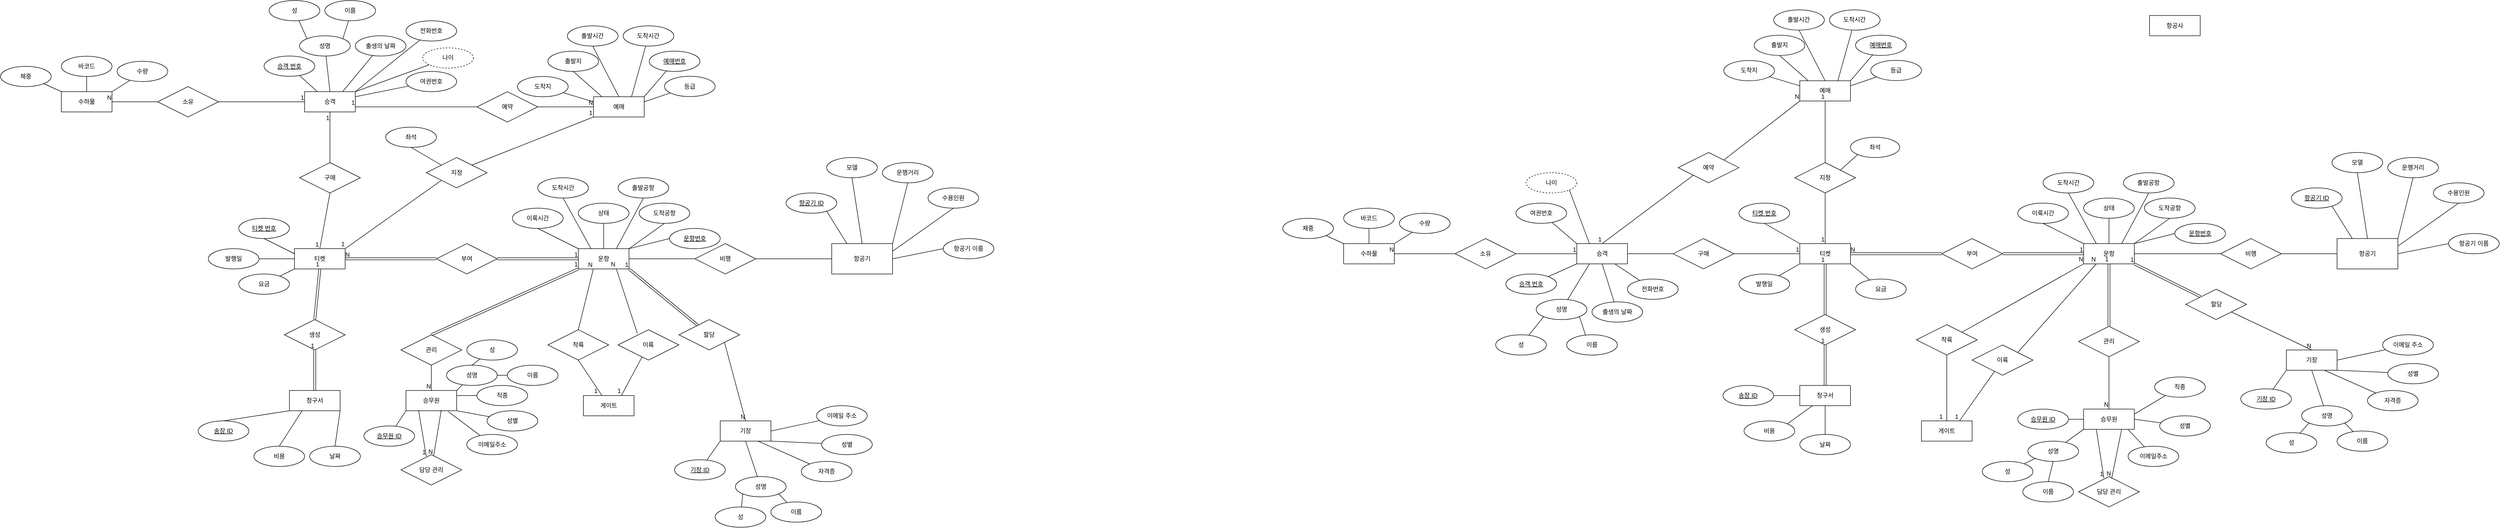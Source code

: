 <mxfile version="24.4.9" type="github">
  <diagram name="페이지-1" id="geKBbEWEFcXSWuYg8slL">
    <mxGraphModel dx="3428" dy="2340" grid="1" gridSize="10" guides="1" tooltips="1" connect="1" arrows="1" fold="1" page="1" pageScale="1" pageWidth="827" pageHeight="1169" math="0" shadow="0">
      <root>
        <mxCell id="0" />
        <mxCell id="1" parent="0" />
        <mxCell id="P_y4aerGXSMcK7ylAQnV-1" value="운항" style="whiteSpace=wrap;html=1;align=center;" parent="1" vertex="1">
          <mxGeometry x="-40" y="440" width="100" height="40" as="geometry" />
        </mxCell>
        <mxCell id="P_y4aerGXSMcK7ylAQnV-2" value="" style="endArrow=none;html=1;rounded=0;entryX=0;entryY=0;entryDx=0;entryDy=0;exitX=0.5;exitY=1;exitDx=0;exitDy=0;" parent="1" source="P_y4aerGXSMcK7ylAQnV-4" target="P_y4aerGXSMcK7ylAQnV-1" edge="1">
          <mxGeometry relative="1" as="geometry">
            <mxPoint x="-120" y="350" as="sourcePoint" />
            <mxPoint x="10" y="430" as="targetPoint" />
          </mxGeometry>
        </mxCell>
        <mxCell id="P_y4aerGXSMcK7ylAQnV-4" value="이룩시간" style="ellipse;whiteSpace=wrap;html=1;align=center;" parent="1" vertex="1">
          <mxGeometry x="-170" y="360" width="100" height="40" as="geometry" />
        </mxCell>
        <mxCell id="P_y4aerGXSMcK7ylAQnV-5" value="" style="endArrow=none;html=1;rounded=0;entryX=0.25;entryY=0;entryDx=0;entryDy=0;exitX=0.5;exitY=1;exitDx=0;exitDy=0;" parent="1" source="P_y4aerGXSMcK7ylAQnV-6" target="P_y4aerGXSMcK7ylAQnV-1" edge="1">
          <mxGeometry relative="1" as="geometry">
            <mxPoint x="-60" y="270" as="sourcePoint" />
            <mxPoint x="90" y="410" as="targetPoint" />
          </mxGeometry>
        </mxCell>
        <mxCell id="P_y4aerGXSMcK7ylAQnV-6" value="도착시간" style="ellipse;whiteSpace=wrap;html=1;align=center;" parent="1" vertex="1">
          <mxGeometry x="-120" y="300" width="100" height="40" as="geometry" />
        </mxCell>
        <mxCell id="P_y4aerGXSMcK7ylAQnV-7" value="" style="endArrow=none;html=1;rounded=0;entryX=0.5;entryY=0;entryDx=0;entryDy=0;exitX=0.5;exitY=1;exitDx=0;exitDy=0;" parent="1" source="P_y4aerGXSMcK7ylAQnV-8" target="P_y4aerGXSMcK7ylAQnV-1" edge="1">
          <mxGeometry relative="1" as="geometry">
            <mxPoint x="20" y="340" as="sourcePoint" />
            <mxPoint x="100" y="430" as="targetPoint" />
          </mxGeometry>
        </mxCell>
        <mxCell id="P_y4aerGXSMcK7ylAQnV-8" value="상태" style="ellipse;whiteSpace=wrap;html=1;align=center;" parent="1" vertex="1">
          <mxGeometry x="-40" y="350" width="100" height="40" as="geometry" />
        </mxCell>
        <mxCell id="P_y4aerGXSMcK7ylAQnV-9" value="" style="endArrow=none;html=1;rounded=0;entryX=0.75;entryY=0;entryDx=0;entryDy=0;exitX=0.5;exitY=1;exitDx=0;exitDy=0;" parent="1" source="P_y4aerGXSMcK7ylAQnV-10" target="P_y4aerGXSMcK7ylAQnV-1" edge="1">
          <mxGeometry relative="1" as="geometry">
            <mxPoint x="120" y="310" as="sourcePoint" />
            <mxPoint x="35" y="420" as="targetPoint" />
          </mxGeometry>
        </mxCell>
        <mxCell id="P_y4aerGXSMcK7ylAQnV-10" value="출발공항" style="ellipse;whiteSpace=wrap;html=1;align=center;" parent="1" vertex="1">
          <mxGeometry x="38.45" y="300" width="100" height="40" as="geometry" />
        </mxCell>
        <mxCell id="P_y4aerGXSMcK7ylAQnV-11" value="" style="endArrow=none;html=1;rounded=0;entryX=1;entryY=0;entryDx=0;entryDy=0;exitX=0.5;exitY=1;exitDx=0;exitDy=0;" parent="1" source="P_y4aerGXSMcK7ylAQnV-12" target="P_y4aerGXSMcK7ylAQnV-1" edge="1">
          <mxGeometry relative="1" as="geometry">
            <mxPoint x="185" y="370" as="sourcePoint" />
            <mxPoint x="70" y="480" as="targetPoint" />
          </mxGeometry>
        </mxCell>
        <mxCell id="P_y4aerGXSMcK7ylAQnV-12" value="도착공항" style="ellipse;whiteSpace=wrap;html=1;align=center;" parent="1" vertex="1">
          <mxGeometry x="80" y="350" width="100" height="40" as="geometry" />
        </mxCell>
        <mxCell id="P_y4aerGXSMcK7ylAQnV-13" value="" style="endArrow=none;html=1;rounded=0;entryX=1;entryY=0;entryDx=0;entryDy=0;exitX=0;exitY=0.5;exitDx=0;exitDy=0;" parent="1" source="P_y4aerGXSMcK7ylAQnV-138" target="P_y4aerGXSMcK7ylAQnV-1" edge="1">
          <mxGeometry relative="1" as="geometry">
            <mxPoint x="180" y="380" as="sourcePoint" />
            <mxPoint x="140" y="520" as="targetPoint" />
          </mxGeometry>
        </mxCell>
        <mxCell id="P_y4aerGXSMcK7ylAQnV-20" value="" style="endArrow=none;html=1;rounded=0;entryX=0;entryY=0.5;entryDx=0;entryDy=0;exitX=1;exitY=0.5;exitDx=0;exitDy=0;" parent="1" source="P_y4aerGXSMcK7ylAQnV-1" target="P_y4aerGXSMcK7ylAQnV-73" edge="1">
          <mxGeometry relative="1" as="geometry">
            <mxPoint x="60" y="460" as="sourcePoint" />
            <mxPoint x="220" y="460" as="targetPoint" />
          </mxGeometry>
        </mxCell>
        <mxCell id="P_y4aerGXSMcK7ylAQnV-21" value="항공기" style="whiteSpace=wrap;html=1;" parent="1" vertex="1">
          <mxGeometry x="460" y="430" width="120" height="60" as="geometry" />
        </mxCell>
        <mxCell id="P_y4aerGXSMcK7ylAQnV-23" value="" style="endArrow=none;html=1;rounded=0;entryX=0;entryY=0.5;entryDx=0;entryDy=0;exitX=1;exitY=0.5;exitDx=0;exitDy=0;" parent="1" source="P_y4aerGXSMcK7ylAQnV-73" target="P_y4aerGXSMcK7ylAQnV-21" edge="1">
          <mxGeometry relative="1" as="geometry">
            <mxPoint x="300" y="460" as="sourcePoint" />
            <mxPoint x="460" y="459.58" as="targetPoint" />
          </mxGeometry>
        </mxCell>
        <mxCell id="P_y4aerGXSMcK7ylAQnV-24" value="" style="endArrow=none;html=1;rounded=0;entryX=0.25;entryY=0;entryDx=0;entryDy=0;exitX=0.5;exitY=1;exitDx=0;exitDy=0;" parent="1" target="P_y4aerGXSMcK7ylAQnV-21" edge="1">
          <mxGeometry relative="1" as="geometry">
            <mxPoint x="440" y="350" as="sourcePoint" />
            <mxPoint x="540" y="390" as="targetPoint" />
          </mxGeometry>
        </mxCell>
        <mxCell id="P_y4aerGXSMcK7ylAQnV-26" value="모델" style="ellipse;whiteSpace=wrap;html=1;align=center;" parent="1" vertex="1">
          <mxGeometry x="450" y="260" width="100" height="40" as="geometry" />
        </mxCell>
        <mxCell id="P_y4aerGXSMcK7ylAQnV-27" value="" style="endArrow=none;html=1;rounded=0;entryX=0.5;entryY=0;entryDx=0;entryDy=0;exitX=0.5;exitY=1;exitDx=0;exitDy=0;" parent="1" source="P_y4aerGXSMcK7ylAQnV-26" target="P_y4aerGXSMcK7ylAQnV-21" edge="1">
          <mxGeometry relative="1" as="geometry">
            <mxPoint x="440" y="350" as="sourcePoint" />
            <mxPoint x="500" y="440" as="targetPoint" />
          </mxGeometry>
        </mxCell>
        <mxCell id="P_y4aerGXSMcK7ylAQnV-28" value="" style="endArrow=none;html=1;rounded=0;entryX=1;entryY=0;entryDx=0;entryDy=0;exitX=0.5;exitY=1;exitDx=0;exitDy=0;" parent="1" source="P_y4aerGXSMcK7ylAQnV-31" target="P_y4aerGXSMcK7ylAQnV-21" edge="1">
          <mxGeometry relative="1" as="geometry">
            <mxPoint x="630" y="360" as="sourcePoint" />
            <mxPoint x="510" y="450" as="targetPoint" />
          </mxGeometry>
        </mxCell>
        <mxCell id="P_y4aerGXSMcK7ylAQnV-31" value="운행거리" style="ellipse;whiteSpace=wrap;html=1;align=center;" parent="1" vertex="1">
          <mxGeometry x="560" y="270" width="100" height="40" as="geometry" />
        </mxCell>
        <mxCell id="P_y4aerGXSMcK7ylAQnV-32" value="" style="endArrow=none;html=1;rounded=0;entryX=1;entryY=0.25;entryDx=0;entryDy=0;exitX=0.5;exitY=1;exitDx=0;exitDy=0;" parent="1" source="P_y4aerGXSMcK7ylAQnV-33" target="P_y4aerGXSMcK7ylAQnV-21" edge="1">
          <mxGeometry relative="1" as="geometry">
            <mxPoint x="700" y="360" as="sourcePoint" />
            <mxPoint x="520" y="460" as="targetPoint" />
          </mxGeometry>
        </mxCell>
        <mxCell id="P_y4aerGXSMcK7ylAQnV-33" value="수용인원" style="ellipse;whiteSpace=wrap;html=1;align=center;" parent="1" vertex="1">
          <mxGeometry x="650" y="320" width="100" height="40" as="geometry" />
        </mxCell>
        <mxCell id="P_y4aerGXSMcK7ylAQnV-34" value="" style="endArrow=none;html=1;rounded=0;entryX=1;entryY=0.5;entryDx=0;entryDy=0;exitX=0;exitY=0.5;exitDx=0;exitDy=0;" parent="1" source="P_y4aerGXSMcK7ylAQnV-35" target="P_y4aerGXSMcK7ylAQnV-21" edge="1">
          <mxGeometry relative="1" as="geometry">
            <mxPoint x="680" y="440" as="sourcePoint" />
            <mxPoint x="530" y="470" as="targetPoint" />
          </mxGeometry>
        </mxCell>
        <mxCell id="P_y4aerGXSMcK7ylAQnV-35" value="항공기 이름" style="ellipse;whiteSpace=wrap;html=1;align=center;" parent="1" vertex="1">
          <mxGeometry x="680" y="420" width="100" height="40" as="geometry" />
        </mxCell>
        <mxCell id="P_y4aerGXSMcK7ylAQnV-39" value="" style="shape=link;html=1;rounded=0;entryX=1;entryY=1;entryDx=0;entryDy=0;" parent="1" source="P_y4aerGXSMcK7ylAQnV-72" target="P_y4aerGXSMcK7ylAQnV-1" edge="1">
          <mxGeometry relative="1" as="geometry">
            <mxPoint x="190" y="590" as="sourcePoint" />
            <mxPoint x="250" y="550" as="targetPoint" />
          </mxGeometry>
        </mxCell>
        <mxCell id="P_y4aerGXSMcK7ylAQnV-40" value="1" style="resizable=0;html=1;whiteSpace=wrap;align=right;verticalAlign=bottom;" parent="P_y4aerGXSMcK7ylAQnV-39" connectable="0" vertex="1">
          <mxGeometry x="1" relative="1" as="geometry" />
        </mxCell>
        <mxCell id="P_y4aerGXSMcK7ylAQnV-44" value="" style="endArrow=none;html=1;rounded=0;exitX=1;exitY=1;exitDx=0;exitDy=0;entryX=0.5;entryY=0;entryDx=0;entryDy=0;" parent="1" source="P_y4aerGXSMcK7ylAQnV-72" target="P_y4aerGXSMcK7ylAQnV-46" edge="1">
          <mxGeometry relative="1" as="geometry">
            <mxPoint x="230" y="630" as="sourcePoint" />
            <mxPoint x="280" y="770" as="targetPoint" />
          </mxGeometry>
        </mxCell>
        <mxCell id="P_y4aerGXSMcK7ylAQnV-45" value="N" style="resizable=0;html=1;whiteSpace=wrap;align=right;verticalAlign=bottom;" parent="P_y4aerGXSMcK7ylAQnV-44" connectable="0" vertex="1">
          <mxGeometry x="1" relative="1" as="geometry">
            <mxPoint as="offset" />
          </mxGeometry>
        </mxCell>
        <mxCell id="P_y4aerGXSMcK7ylAQnV-46" value="기장" style="whiteSpace=wrap;html=1;align=center;" parent="1" vertex="1">
          <mxGeometry x="240" y="780" width="100" height="40" as="geometry" />
        </mxCell>
        <mxCell id="P_y4aerGXSMcK7ylAQnV-48" value="" style="endArrow=none;html=1;rounded=0;exitX=1;exitY=0.5;exitDx=0;exitDy=0;" parent="1" source="P_y4aerGXSMcK7ylAQnV-46" target="P_y4aerGXSMcK7ylAQnV-49" edge="1">
          <mxGeometry relative="1" as="geometry">
            <mxPoint x="390" y="840" as="sourcePoint" />
            <mxPoint x="450" y="770" as="targetPoint" />
          </mxGeometry>
        </mxCell>
        <mxCell id="P_y4aerGXSMcK7ylAQnV-49" value="이메일 주소" style="ellipse;whiteSpace=wrap;html=1;align=center;" parent="1" vertex="1">
          <mxGeometry x="430" y="750" width="100" height="40" as="geometry" />
        </mxCell>
        <mxCell id="P_y4aerGXSMcK7ylAQnV-50" value="" style="endArrow=none;html=1;rounded=0;exitX=1;exitY=1;exitDx=0;exitDy=0;" parent="1" source="P_y4aerGXSMcK7ylAQnV-46" target="P_y4aerGXSMcK7ylAQnV-53" edge="1">
          <mxGeometry relative="1" as="geometry">
            <mxPoint x="350" y="810" as="sourcePoint" />
            <mxPoint x="440.68" y="826.712" as="targetPoint" />
          </mxGeometry>
        </mxCell>
        <mxCell id="P_y4aerGXSMcK7ylAQnV-52" value="" style="endArrow=none;html=1;rounded=0;exitX=0.75;exitY=1;exitDx=0;exitDy=0;" parent="1" source="P_y4aerGXSMcK7ylAQnV-46" target="P_y4aerGXSMcK7ylAQnV-55" edge="1">
          <mxGeometry relative="1" as="geometry">
            <mxPoint x="360" y="820" as="sourcePoint" />
            <mxPoint x="410" y="860" as="targetPoint" />
          </mxGeometry>
        </mxCell>
        <mxCell id="P_y4aerGXSMcK7ylAQnV-53" value="성별" style="ellipse;whiteSpace=wrap;html=1;align=center;" parent="1" vertex="1">
          <mxGeometry x="440.0" y="806.712" width="100" height="40" as="geometry" />
        </mxCell>
        <mxCell id="P_y4aerGXSMcK7ylAQnV-55" value="자격증" style="ellipse;whiteSpace=wrap;html=1;align=center;" parent="1" vertex="1">
          <mxGeometry x="400" y="860" width="100" height="40" as="geometry" />
        </mxCell>
        <mxCell id="P_y4aerGXSMcK7ylAQnV-56" value="" style="endArrow=none;html=1;rounded=0;exitX=0.5;exitY=1;exitDx=0;exitDy=0;" parent="1" source="P_y4aerGXSMcK7ylAQnV-46" target="P_y4aerGXSMcK7ylAQnV-57" edge="1">
          <mxGeometry relative="1" as="geometry">
            <mxPoint x="370" y="830" as="sourcePoint" />
            <mxPoint x="320" y="910" as="targetPoint" />
          </mxGeometry>
        </mxCell>
        <mxCell id="P_y4aerGXSMcK7ylAQnV-57" value="성명" style="ellipse;whiteSpace=wrap;html=1;align=center;" parent="1" vertex="1">
          <mxGeometry x="270" y="890" width="100" height="40" as="geometry" />
        </mxCell>
        <mxCell id="P_y4aerGXSMcK7ylAQnV-58" value="" style="endArrow=none;html=1;rounded=0;exitX=0;exitY=1;exitDx=0;exitDy=0;" parent="1" source="P_y4aerGXSMcK7ylAQnV-57" target="P_y4aerGXSMcK7ylAQnV-59" edge="1">
          <mxGeometry relative="1" as="geometry">
            <mxPoint x="380" y="840" as="sourcePoint" />
            <mxPoint x="280" y="970" as="targetPoint" />
          </mxGeometry>
        </mxCell>
        <mxCell id="P_y4aerGXSMcK7ylAQnV-59" value="성" style="ellipse;whiteSpace=wrap;html=1;align=center;" parent="1" vertex="1">
          <mxGeometry x="230" y="950" width="100" height="40" as="geometry" />
        </mxCell>
        <mxCell id="P_y4aerGXSMcK7ylAQnV-60" value="" style="endArrow=none;html=1;rounded=0;exitX=1;exitY=1;exitDx=0;exitDy=0;" parent="1" source="P_y4aerGXSMcK7ylAQnV-57" target="P_y4aerGXSMcK7ylAQnV-61" edge="1">
          <mxGeometry relative="1" as="geometry">
            <mxPoint x="390" y="850" as="sourcePoint" />
            <mxPoint x="390" y="960" as="targetPoint" />
          </mxGeometry>
        </mxCell>
        <mxCell id="P_y4aerGXSMcK7ylAQnV-61" value="이름" style="ellipse;whiteSpace=wrap;html=1;align=center;" parent="1" vertex="1">
          <mxGeometry x="340" y="940" width="100" height="40" as="geometry" />
        </mxCell>
        <mxCell id="P_y4aerGXSMcK7ylAQnV-62" value="" style="endArrow=none;html=1;rounded=0;exitX=0;exitY=1;exitDx=0;exitDy=0;" parent="1" source="P_y4aerGXSMcK7ylAQnV-46" target="P_y4aerGXSMcK7ylAQnV-136" edge="1">
          <mxGeometry relative="1" as="geometry">
            <mxPoint x="400" y="860" as="sourcePoint" />
            <mxPoint x="226.8" y="850.569" as="targetPoint" />
          </mxGeometry>
        </mxCell>
        <mxCell id="P_y4aerGXSMcK7ylAQnV-66" value="" style="endArrow=none;html=1;rounded=0;entryX=0.296;entryY=1.007;entryDx=0;entryDy=0;entryPerimeter=0;exitX=0.5;exitY=0;exitDx=0;exitDy=0;" parent="1" source="P_y4aerGXSMcK7ylAQnV-71" target="P_y4aerGXSMcK7ylAQnV-1" edge="1">
          <mxGeometry relative="1" as="geometry">
            <mxPoint x="-40" y="600" as="sourcePoint" />
            <mxPoint x="120" y="600" as="targetPoint" />
          </mxGeometry>
        </mxCell>
        <mxCell id="P_y4aerGXSMcK7ylAQnV-67" value="N" style="resizable=0;html=1;whiteSpace=wrap;align=right;verticalAlign=bottom;" parent="P_y4aerGXSMcK7ylAQnV-66" connectable="0" vertex="1">
          <mxGeometry x="1" relative="1" as="geometry" />
        </mxCell>
        <mxCell id="P_y4aerGXSMcK7ylAQnV-68" value="" style="endArrow=none;html=1;rounded=0;entryX=0.75;entryY=1;entryDx=0;entryDy=0;exitX=0.317;exitY=0.12;exitDx=0;exitDy=0;exitPerimeter=0;" parent="1" source="P_y4aerGXSMcK7ylAQnV-76" target="P_y4aerGXSMcK7ylAQnV-1" edge="1">
          <mxGeometry relative="1" as="geometry">
            <mxPoint x="70" y="600" as="sourcePoint" />
            <mxPoint y="490" as="targetPoint" />
          </mxGeometry>
        </mxCell>
        <mxCell id="P_y4aerGXSMcK7ylAQnV-69" value="N" style="resizable=0;html=1;whiteSpace=wrap;align=right;verticalAlign=bottom;" parent="P_y4aerGXSMcK7ylAQnV-68" connectable="0" vertex="1">
          <mxGeometry x="1" relative="1" as="geometry" />
        </mxCell>
        <mxCell id="P_y4aerGXSMcK7ylAQnV-71" value="착륙" style="shape=rhombus;perimeter=rhombusPerimeter;whiteSpace=wrap;html=1;align=center;" parent="1" vertex="1">
          <mxGeometry x="-100" y="600" width="120" height="60" as="geometry" />
        </mxCell>
        <mxCell id="P_y4aerGXSMcK7ylAQnV-72" value="할당" style="shape=rhombus;perimeter=rhombusPerimeter;whiteSpace=wrap;html=1;align=center;" parent="1" vertex="1">
          <mxGeometry x="158.45" y="580" width="120" height="60" as="geometry" />
        </mxCell>
        <mxCell id="P_y4aerGXSMcK7ylAQnV-73" value="비행" style="shape=rhombus;perimeter=rhombusPerimeter;whiteSpace=wrap;html=1;align=center;" parent="1" vertex="1">
          <mxGeometry x="190" y="430" width="120" height="60" as="geometry" />
        </mxCell>
        <mxCell id="P_y4aerGXSMcK7ylAQnV-76" value="이륙" style="shape=rhombus;perimeter=rhombusPerimeter;whiteSpace=wrap;html=1;align=center;" parent="1" vertex="1">
          <mxGeometry x="38.45" y="600" width="120" height="60" as="geometry" />
        </mxCell>
        <mxCell id="P_y4aerGXSMcK7ylAQnV-77" value="" style="endArrow=none;html=1;rounded=0;exitX=0.5;exitY=1;exitDx=0;exitDy=0;" parent="1" source="P_y4aerGXSMcK7ylAQnV-71" target="P_y4aerGXSMcK7ylAQnV-79" edge="1">
          <mxGeometry relative="1" as="geometry">
            <mxPoint x="10" y="680" as="sourcePoint" />
            <mxPoint x="-10" y="750" as="targetPoint" />
          </mxGeometry>
        </mxCell>
        <mxCell id="P_y4aerGXSMcK7ylAQnV-78" value="1" style="resizable=0;html=1;whiteSpace=wrap;align=right;verticalAlign=bottom;" parent="P_y4aerGXSMcK7ylAQnV-77" connectable="0" vertex="1">
          <mxGeometry x="1" relative="1" as="geometry">
            <mxPoint x="-7" as="offset" />
          </mxGeometry>
        </mxCell>
        <mxCell id="P_y4aerGXSMcK7ylAQnV-79" value="게이트" style="whiteSpace=wrap;html=1;align=center;" parent="1" vertex="1">
          <mxGeometry x="-30" y="730" width="100" height="40" as="geometry" />
        </mxCell>
        <mxCell id="P_y4aerGXSMcK7ylAQnV-80" value="" style="endArrow=none;html=1;rounded=0;entryX=0.75;entryY=0;entryDx=0;entryDy=0;" parent="1" source="P_y4aerGXSMcK7ylAQnV-76" target="P_y4aerGXSMcK7ylAQnV-79" edge="1">
          <mxGeometry relative="1" as="geometry">
            <mxPoint x="10" y="680" as="sourcePoint" />
            <mxPoint x="170" y="680" as="targetPoint" />
          </mxGeometry>
        </mxCell>
        <mxCell id="P_y4aerGXSMcK7ylAQnV-81" value="1" style="resizable=0;html=1;whiteSpace=wrap;align=right;verticalAlign=bottom;" parent="P_y4aerGXSMcK7ylAQnV-80" connectable="0" vertex="1">
          <mxGeometry x="1" relative="1" as="geometry" />
        </mxCell>
        <mxCell id="P_y4aerGXSMcK7ylAQnV-90" value="관리" style="shape=rhombus;perimeter=rhombusPerimeter;whiteSpace=wrap;html=1;align=center;" parent="1" vertex="1">
          <mxGeometry x="-390" y="610" width="120" height="60" as="geometry" />
        </mxCell>
        <mxCell id="P_y4aerGXSMcK7ylAQnV-91" value="" style="shape=link;html=1;rounded=0;exitX=0.5;exitY=0;exitDx=0;exitDy=0;entryX=0;entryY=1;entryDx=0;entryDy=0;" parent="1" source="P_y4aerGXSMcK7ylAQnV-90" target="P_y4aerGXSMcK7ylAQnV-1" edge="1">
          <mxGeometry relative="1" as="geometry">
            <mxPoint x="-140" y="640" as="sourcePoint" />
            <mxPoint x="20" y="640" as="targetPoint" />
          </mxGeometry>
        </mxCell>
        <mxCell id="P_y4aerGXSMcK7ylAQnV-92" value="1" style="resizable=0;html=1;whiteSpace=wrap;align=right;verticalAlign=bottom;" parent="P_y4aerGXSMcK7ylAQnV-91" connectable="0" vertex="1">
          <mxGeometry x="1" relative="1" as="geometry" />
        </mxCell>
        <mxCell id="P_y4aerGXSMcK7ylAQnV-93" value="" style="shape=link;html=1;rounded=0;entryX=0;entryY=0.5;entryDx=0;entryDy=0;exitX=1;exitY=0.5;exitDx=0;exitDy=0;" parent="1" source="P_y4aerGXSMcK7ylAQnV-118" target="P_y4aerGXSMcK7ylAQnV-1" edge="1">
          <mxGeometry relative="1" as="geometry">
            <mxPoint x="-200" y="460" as="sourcePoint" />
            <mxPoint x="-30" y="490" as="targetPoint" />
          </mxGeometry>
        </mxCell>
        <mxCell id="P_y4aerGXSMcK7ylAQnV-94" value="1" style="resizable=0;html=1;whiteSpace=wrap;align=right;verticalAlign=bottom;" parent="P_y4aerGXSMcK7ylAQnV-93" connectable="0" vertex="1">
          <mxGeometry x="1" relative="1" as="geometry" />
        </mxCell>
        <mxCell id="P_y4aerGXSMcK7ylAQnV-95" value="" style="endArrow=none;html=1;rounded=0;exitX=0.5;exitY=1;exitDx=0;exitDy=0;" parent="1" source="P_y4aerGXSMcK7ylAQnV-90" target="P_y4aerGXSMcK7ylAQnV-97" edge="1">
          <mxGeometry relative="1" as="geometry">
            <mxPoint x="-330" y="670" as="sourcePoint" />
            <mxPoint x="-330" y="740" as="targetPoint" />
          </mxGeometry>
        </mxCell>
        <mxCell id="P_y4aerGXSMcK7ylAQnV-96" value="N" style="resizable=0;html=1;whiteSpace=wrap;align=right;verticalAlign=bottom;" parent="P_y4aerGXSMcK7ylAQnV-95" connectable="0" vertex="1">
          <mxGeometry x="1" relative="1" as="geometry" />
        </mxCell>
        <mxCell id="P_y4aerGXSMcK7ylAQnV-97" value="승무원" style="whiteSpace=wrap;html=1;align=center;" parent="1" vertex="1">
          <mxGeometry x="-380" y="720" width="100" height="40" as="geometry" />
        </mxCell>
        <mxCell id="P_y4aerGXSMcK7ylAQnV-98" value="" style="endArrow=none;html=1;rounded=0;exitX=1;exitY=0;exitDx=0;exitDy=0;" parent="1" source="P_y4aerGXSMcK7ylAQnV-97" target="P_y4aerGXSMcK7ylAQnV-99" edge="1">
          <mxGeometry relative="1" as="geometry">
            <mxPoint x="-270" y="720" as="sourcePoint" />
            <mxPoint x="-250" y="690" as="targetPoint" />
          </mxGeometry>
        </mxCell>
        <mxCell id="P_y4aerGXSMcK7ylAQnV-99" value="성명" style="ellipse;whiteSpace=wrap;html=1;align=center;" parent="1" vertex="1">
          <mxGeometry x="-300" y="670" width="100" height="40" as="geometry" />
        </mxCell>
        <mxCell id="P_y4aerGXSMcK7ylAQnV-100" value="" style="endArrow=none;html=1;rounded=0;exitX=0.5;exitY=0;exitDx=0;exitDy=0;" parent="1" source="P_y4aerGXSMcK7ylAQnV-99" target="P_y4aerGXSMcK7ylAQnV-101" edge="1">
          <mxGeometry relative="1" as="geometry">
            <mxPoint x="-310" y="770" as="sourcePoint" />
            <mxPoint x="-220" y="640" as="targetPoint" />
          </mxGeometry>
        </mxCell>
        <mxCell id="P_y4aerGXSMcK7ylAQnV-101" value="성" style="ellipse;whiteSpace=wrap;html=1;align=center;" parent="1" vertex="1">
          <mxGeometry x="-260" y="620" width="100" height="40" as="geometry" />
        </mxCell>
        <mxCell id="P_y4aerGXSMcK7ylAQnV-102" value="" style="endArrow=none;html=1;rounded=0;exitX=1;exitY=0.5;exitDx=0;exitDy=0;" parent="1" source="P_y4aerGXSMcK7ylAQnV-99" target="P_y4aerGXSMcK7ylAQnV-103" edge="1">
          <mxGeometry relative="1" as="geometry">
            <mxPoint x="-300" y="780" as="sourcePoint" />
            <mxPoint x="-150" y="690" as="targetPoint" />
          </mxGeometry>
        </mxCell>
        <mxCell id="P_y4aerGXSMcK7ylAQnV-103" value="이름" style="ellipse;whiteSpace=wrap;html=1;align=center;" parent="1" vertex="1">
          <mxGeometry x="-180" y="670" width="100" height="40" as="geometry" />
        </mxCell>
        <mxCell id="P_y4aerGXSMcK7ylAQnV-104" value="" style="endArrow=none;html=1;rounded=0;exitX=1;exitY=0.25;exitDx=0;exitDy=0;" parent="1" source="P_y4aerGXSMcK7ylAQnV-97" target="P_y4aerGXSMcK7ylAQnV-105" edge="1">
          <mxGeometry relative="1" as="geometry">
            <mxPoint x="-290" y="790" as="sourcePoint" />
            <mxPoint x="-190" y="730" as="targetPoint" />
          </mxGeometry>
        </mxCell>
        <mxCell id="P_y4aerGXSMcK7ylAQnV-105" value="직종" style="ellipse;whiteSpace=wrap;html=1;align=center;" parent="1" vertex="1">
          <mxGeometry x="-240" y="710" width="100" height="40" as="geometry" />
        </mxCell>
        <mxCell id="P_y4aerGXSMcK7ylAQnV-106" value="" style="endArrow=none;html=1;rounded=0;exitX=1;exitY=1;exitDx=0;exitDy=0;" parent="1" source="P_y4aerGXSMcK7ylAQnV-97" target="P_y4aerGXSMcK7ylAQnV-107" edge="1">
          <mxGeometry relative="1" as="geometry">
            <mxPoint x="-280" y="800" as="sourcePoint" />
            <mxPoint x="-200" y="770" as="targetPoint" />
          </mxGeometry>
        </mxCell>
        <mxCell id="P_y4aerGXSMcK7ylAQnV-107" value="성별" style="ellipse;whiteSpace=wrap;html=1;align=center;" parent="1" vertex="1">
          <mxGeometry x="-220" y="760" width="100" height="40" as="geometry" />
        </mxCell>
        <mxCell id="P_y4aerGXSMcK7ylAQnV-108" value="" style="endArrow=none;html=1;rounded=0;exitX=0.834;exitY=1.041;exitDx=0;exitDy=0;exitPerimeter=0;" parent="1" source="P_y4aerGXSMcK7ylAQnV-97" target="P_y4aerGXSMcK7ylAQnV-109" edge="1">
          <mxGeometry relative="1" as="geometry">
            <mxPoint x="-270" y="810" as="sourcePoint" />
            <mxPoint x="-210" y="820" as="targetPoint" />
          </mxGeometry>
        </mxCell>
        <mxCell id="P_y4aerGXSMcK7ylAQnV-109" value="이메일주소" style="ellipse;whiteSpace=wrap;html=1;align=center;" parent="1" vertex="1">
          <mxGeometry x="-260" y="806.71" width="100" height="40" as="geometry" />
        </mxCell>
        <mxCell id="P_y4aerGXSMcK7ylAQnV-110" value="" style="endArrow=none;html=1;rounded=0;exitX=0.696;exitY=0.972;exitDx=0;exitDy=0;exitPerimeter=0;" parent="1" source="P_y4aerGXSMcK7ylAQnV-97" target="P_y4aerGXSMcK7ylAQnV-115" edge="1">
          <mxGeometry relative="1" as="geometry">
            <mxPoint x="-310" y="840" as="sourcePoint" />
            <mxPoint x="-310" y="840" as="targetPoint" />
          </mxGeometry>
        </mxCell>
        <mxCell id="P_y4aerGXSMcK7ylAQnV-111" value="N" style="resizable=0;html=1;whiteSpace=wrap;align=right;verticalAlign=bottom;" parent="P_y4aerGXSMcK7ylAQnV-110" connectable="0" vertex="1">
          <mxGeometry x="1" relative="1" as="geometry" />
        </mxCell>
        <mxCell id="P_y4aerGXSMcK7ylAQnV-112" value="" style="endArrow=none;html=1;rounded=0;exitX=0.25;exitY=1;exitDx=0;exitDy=0;entryX=0.417;entryY=0.055;entryDx=0;entryDy=0;entryPerimeter=0;" parent="1" source="P_y4aerGXSMcK7ylAQnV-97" target="P_y4aerGXSMcK7ylAQnV-115" edge="1">
          <mxGeometry relative="1" as="geometry">
            <mxPoint x="-390" y="830" as="sourcePoint" />
            <mxPoint x="-350" y="840" as="targetPoint" />
          </mxGeometry>
        </mxCell>
        <mxCell id="P_y4aerGXSMcK7ylAQnV-113" value="1" style="resizable=0;html=1;whiteSpace=wrap;align=right;verticalAlign=bottom;" parent="P_y4aerGXSMcK7ylAQnV-112" connectable="0" vertex="1">
          <mxGeometry x="1" relative="1" as="geometry" />
        </mxCell>
        <mxCell id="P_y4aerGXSMcK7ylAQnV-115" value="담당 관리" style="shape=rhombus;perimeter=rhombusPerimeter;whiteSpace=wrap;html=1;align=center;" parent="1" vertex="1">
          <mxGeometry x="-390" y="846.71" width="120" height="60" as="geometry" />
        </mxCell>
        <mxCell id="P_y4aerGXSMcK7ylAQnV-116" value="" style="endArrow=none;html=1;rounded=0;exitX=0;exitY=1;exitDx=0;exitDy=0;" parent="1" source="P_y4aerGXSMcK7ylAQnV-97" target="P_y4aerGXSMcK7ylAQnV-135" edge="1">
          <mxGeometry relative="1" as="geometry">
            <mxPoint x="-287" y="772" as="sourcePoint" />
            <mxPoint x="-395.436" y="780.867" as="targetPoint" />
          </mxGeometry>
        </mxCell>
        <mxCell id="P_y4aerGXSMcK7ylAQnV-118" value="부여" style="shape=rhombus;perimeter=rhombusPerimeter;whiteSpace=wrap;html=1;align=center;" parent="1" vertex="1">
          <mxGeometry x="-320" y="430" width="120" height="60" as="geometry" />
        </mxCell>
        <mxCell id="P_y4aerGXSMcK7ylAQnV-121" value="" style="shape=link;html=1;rounded=0;exitX=0;exitY=0.5;exitDx=0;exitDy=0;entryX=1;entryY=0.5;entryDx=0;entryDy=0;" parent="1" source="P_y4aerGXSMcK7ylAQnV-118" target="P_y4aerGXSMcK7ylAQnV-123" edge="1">
          <mxGeometry relative="1" as="geometry">
            <mxPoint x="-400" y="450" as="sourcePoint" />
            <mxPoint x="-490" y="460" as="targetPoint" />
          </mxGeometry>
        </mxCell>
        <mxCell id="P_y4aerGXSMcK7ylAQnV-122" value="N" style="resizable=0;html=1;whiteSpace=wrap;align=right;verticalAlign=bottom;" parent="P_y4aerGXSMcK7ylAQnV-121" connectable="0" vertex="1">
          <mxGeometry x="1" relative="1" as="geometry">
            <mxPoint x="10" as="offset" />
          </mxGeometry>
        </mxCell>
        <mxCell id="P_y4aerGXSMcK7ylAQnV-123" value="티켓" style="whiteSpace=wrap;html=1;align=center;" parent="1" vertex="1">
          <mxGeometry x="-600" y="440" width="100" height="40" as="geometry" />
        </mxCell>
        <mxCell id="P_y4aerGXSMcK7ylAQnV-124" value="" style="endArrow=none;html=1;rounded=0;exitX=0;exitY=0.25;exitDx=0;exitDy=0;entryX=0.5;entryY=1;entryDx=0;entryDy=0;" parent="1" source="P_y4aerGXSMcK7ylAQnV-123" target="P_y4aerGXSMcK7ylAQnV-132" edge="1">
          <mxGeometry relative="1" as="geometry">
            <mxPoint x="-690" y="400" as="sourcePoint" />
            <mxPoint x="-638.435" y="424.272" as="targetPoint" />
          </mxGeometry>
        </mxCell>
        <mxCell id="P_y4aerGXSMcK7ylAQnV-129" value="" style="endArrow=none;html=1;rounded=0;exitX=0;exitY=0.5;exitDx=0;exitDy=0;" parent="1" source="P_y4aerGXSMcK7ylAQnV-123" target="P_y4aerGXSMcK7ylAQnV-131" edge="1">
          <mxGeometry relative="1" as="geometry">
            <mxPoint x="-600" y="460" as="sourcePoint" />
            <mxPoint x="-680" y="460" as="targetPoint" />
          </mxGeometry>
        </mxCell>
        <mxCell id="P_y4aerGXSMcK7ylAQnV-131" value="발행일" style="ellipse;whiteSpace=wrap;html=1;align=center;" parent="1" vertex="1">
          <mxGeometry x="-770" y="440" width="100" height="40" as="geometry" />
        </mxCell>
        <mxCell id="P_y4aerGXSMcK7ylAQnV-132" value="티켓 번호" style="ellipse;whiteSpace=wrap;html=1;align=center;fontStyle=4;" parent="1" vertex="1">
          <mxGeometry x="-710" y="380" width="100" height="40" as="geometry" />
        </mxCell>
        <mxCell id="P_y4aerGXSMcK7ylAQnV-133" value="" style="endArrow=none;html=1;rounded=0;exitX=0;exitY=1;exitDx=0;exitDy=0;" parent="1" source="P_y4aerGXSMcK7ylAQnV-123" target="P_y4aerGXSMcK7ylAQnV-134" edge="1">
          <mxGeometry relative="1" as="geometry">
            <mxPoint x="-580" y="470" as="sourcePoint" />
            <mxPoint x="-660" y="510" as="targetPoint" />
          </mxGeometry>
        </mxCell>
        <mxCell id="P_y4aerGXSMcK7ylAQnV-134" value="요금" style="ellipse;whiteSpace=wrap;html=1;align=center;" parent="1" vertex="1">
          <mxGeometry x="-710" y="490" width="100" height="40" as="geometry" />
        </mxCell>
        <mxCell id="P_y4aerGXSMcK7ylAQnV-135" value="승무원 ID" style="ellipse;whiteSpace=wrap;html=1;align=center;fontStyle=4;" parent="1" vertex="1">
          <mxGeometry x="-462.996" y="789.997" width="100" height="40" as="geometry" />
        </mxCell>
        <mxCell id="P_y4aerGXSMcK7ylAQnV-136" value="기장 ID" style="ellipse;whiteSpace=wrap;html=1;align=center;fontStyle=4;" parent="1" vertex="1">
          <mxGeometry x="150.0" y="856.709" width="100" height="40" as="geometry" />
        </mxCell>
        <mxCell id="P_y4aerGXSMcK7ylAQnV-137" value="항공기 ID" style="ellipse;whiteSpace=wrap;html=1;align=center;fontStyle=4;" parent="1" vertex="1">
          <mxGeometry x="370" y="330" width="100" height="40" as="geometry" />
        </mxCell>
        <mxCell id="P_y4aerGXSMcK7ylAQnV-138" value="운항번호" style="ellipse;whiteSpace=wrap;html=1;align=center;fontStyle=4;" parent="1" vertex="1">
          <mxGeometry x="140" y="400" width="100" height="40" as="geometry" />
        </mxCell>
        <mxCell id="P_y4aerGXSMcK7ylAQnV-140" value="생성" style="shape=rhombus;perimeter=rhombusPerimeter;whiteSpace=wrap;html=1;align=center;" parent="1" vertex="1">
          <mxGeometry x="-620" y="580" width="120" height="60" as="geometry" />
        </mxCell>
        <mxCell id="P_y4aerGXSMcK7ylAQnV-141" value="" style="shape=link;html=1;rounded=0;entryX=0.5;entryY=1;entryDx=0;entryDy=0;exitX=0.5;exitY=0;exitDx=0;exitDy=0;" parent="1" source="P_y4aerGXSMcK7ylAQnV-140" target="P_y4aerGXSMcK7ylAQnV-123" edge="1">
          <mxGeometry relative="1" as="geometry">
            <mxPoint x="-580" y="570" as="sourcePoint" />
            <mxPoint x="-420" y="570" as="targetPoint" />
          </mxGeometry>
        </mxCell>
        <mxCell id="P_y4aerGXSMcK7ylAQnV-142" value="1" style="resizable=0;html=1;whiteSpace=wrap;align=right;verticalAlign=bottom;" parent="P_y4aerGXSMcK7ylAQnV-141" connectable="0" vertex="1">
          <mxGeometry x="1" relative="1" as="geometry" />
        </mxCell>
        <mxCell id="P_y4aerGXSMcK7ylAQnV-143" value="" style="shape=link;html=1;rounded=0;entryX=0.5;entryY=1;entryDx=0;entryDy=0;exitX=0.5;exitY=0;exitDx=0;exitDy=0;" parent="1" source="P_y4aerGXSMcK7ylAQnV-145" target="P_y4aerGXSMcK7ylAQnV-140" edge="1">
          <mxGeometry relative="1" as="geometry">
            <mxPoint x="-560" y="710" as="sourcePoint" />
            <mxPoint x="-540" y="490" as="targetPoint" />
          </mxGeometry>
        </mxCell>
        <mxCell id="P_y4aerGXSMcK7ylAQnV-144" value="1" style="resizable=0;html=1;whiteSpace=wrap;align=right;verticalAlign=bottom;" parent="P_y4aerGXSMcK7ylAQnV-143" connectable="0" vertex="1">
          <mxGeometry x="1" relative="1" as="geometry" />
        </mxCell>
        <mxCell id="P_y4aerGXSMcK7ylAQnV-145" value="청구서" style="whiteSpace=wrap;html=1;align=center;" parent="1" vertex="1">
          <mxGeometry x="-610" y="720" width="100" height="40" as="geometry" />
        </mxCell>
        <mxCell id="P_y4aerGXSMcK7ylAQnV-147" value="" style="endArrow=none;html=1;rounded=0;entryX=1;entryY=1;entryDx=0;entryDy=0;exitX=0.5;exitY=0;exitDx=0;exitDy=0;" parent="1" source="P_y4aerGXSMcK7ylAQnV-148" target="P_y4aerGXSMcK7ylAQnV-145" edge="1">
          <mxGeometry relative="1" as="geometry">
            <mxPoint x="-510" y="820" as="sourcePoint" />
            <mxPoint x="-420" y="720" as="targetPoint" />
          </mxGeometry>
        </mxCell>
        <mxCell id="P_y4aerGXSMcK7ylAQnV-148" value="날짜" style="ellipse;whiteSpace=wrap;html=1;align=center;" parent="1" vertex="1">
          <mxGeometry x="-570" y="830" width="100" height="40" as="geometry" />
        </mxCell>
        <mxCell id="P_y4aerGXSMcK7ylAQnV-149" value="" style="endArrow=none;html=1;rounded=0;entryX=0.25;entryY=1;entryDx=0;entryDy=0;exitX=0.5;exitY=0;exitDx=0;exitDy=0;" parent="1" source="P_y4aerGXSMcK7ylAQnV-150" target="P_y4aerGXSMcK7ylAQnV-145" edge="1">
          <mxGeometry relative="1" as="geometry">
            <mxPoint x="-620" y="820" as="sourcePoint" />
            <mxPoint x="-620" y="760" as="targetPoint" />
          </mxGeometry>
        </mxCell>
        <mxCell id="P_y4aerGXSMcK7ylAQnV-150" value="비용" style="ellipse;whiteSpace=wrap;html=1;align=center;" parent="1" vertex="1">
          <mxGeometry x="-680" y="830" width="100" height="40" as="geometry" />
        </mxCell>
        <mxCell id="P_y4aerGXSMcK7ylAQnV-151" value="" style="endArrow=none;html=1;rounded=0;entryX=0;entryY=1;entryDx=0;entryDy=0;exitX=0.5;exitY=0;exitDx=0;exitDy=0;" parent="1" source="P_y4aerGXSMcK7ylAQnV-153" target="P_y4aerGXSMcK7ylAQnV-145" edge="1">
          <mxGeometry relative="1" as="geometry">
            <mxPoint x="-730" y="765" as="sourcePoint" />
            <mxPoint x="-720" y="695" as="targetPoint" />
          </mxGeometry>
        </mxCell>
        <mxCell id="P_y4aerGXSMcK7ylAQnV-153" value="송장 ID" style="ellipse;whiteSpace=wrap;html=1;align=center;fontStyle=4;" parent="1" vertex="1">
          <mxGeometry x="-790" y="780" width="100" height="40" as="geometry" />
        </mxCell>
        <mxCell id="P_y4aerGXSMcK7ylAQnV-154" value="" style="endArrow=none;html=1;rounded=0;entryX=0.5;entryY=0;entryDx=0;entryDy=0;exitX=0.5;exitY=1;exitDx=0;exitDy=0;" parent="1" source="P_y4aerGXSMcK7ylAQnV-156" target="P_y4aerGXSMcK7ylAQnV-123" edge="1">
          <mxGeometry relative="1" as="geometry">
            <mxPoint x="-540" y="330" as="sourcePoint" />
            <mxPoint x="-350" y="350" as="targetPoint" />
          </mxGeometry>
        </mxCell>
        <mxCell id="P_y4aerGXSMcK7ylAQnV-155" value="1" style="resizable=0;html=1;whiteSpace=wrap;align=right;verticalAlign=bottom;" parent="P_y4aerGXSMcK7ylAQnV-154" connectable="0" vertex="1">
          <mxGeometry x="1" relative="1" as="geometry" />
        </mxCell>
        <mxCell id="P_y4aerGXSMcK7ylAQnV-156" value="구매" style="shape=rhombus;perimeter=rhombusPerimeter;whiteSpace=wrap;html=1;align=center;" parent="1" vertex="1">
          <mxGeometry x="-590" y="270" width="120" height="60" as="geometry" />
        </mxCell>
        <mxCell id="P_y4aerGXSMcK7ylAQnV-157" value="" style="endArrow=none;html=1;rounded=0;exitX=0.5;exitY=0;exitDx=0;exitDy=0;" parent="1" source="P_y4aerGXSMcK7ylAQnV-156" target="P_y4aerGXSMcK7ylAQnV-159" edge="1">
          <mxGeometry relative="1" as="geometry">
            <mxPoint x="-480" y="300" as="sourcePoint" />
            <mxPoint x="-530" y="180" as="targetPoint" />
          </mxGeometry>
        </mxCell>
        <mxCell id="P_y4aerGXSMcK7ylAQnV-158" value="1" style="resizable=0;html=1;whiteSpace=wrap;align=right;verticalAlign=bottom;direction=south;" parent="P_y4aerGXSMcK7ylAQnV-157" connectable="0" vertex="1">
          <mxGeometry x="1" relative="1" as="geometry">
            <mxPoint y="20" as="offset" />
          </mxGeometry>
        </mxCell>
        <mxCell id="P_y4aerGXSMcK7ylAQnV-159" value="승객" style="whiteSpace=wrap;html=1;align=center;" parent="1" vertex="1">
          <mxGeometry x="-580" y="130" width="100" height="40" as="geometry" />
        </mxCell>
        <mxCell id="P_y4aerGXSMcK7ylAQnV-163" value="" style="endArrow=none;html=1;rounded=0;exitX=0.25;exitY=0;exitDx=0;exitDy=0;" parent="1" source="P_y4aerGXSMcK7ylAQnV-159" target="P_y4aerGXSMcK7ylAQnV-165" edge="1">
          <mxGeometry relative="1" as="geometry">
            <mxPoint x="-520" y="180" as="sourcePoint" />
            <mxPoint x="-580.288" y="79.619" as="targetPoint" />
          </mxGeometry>
        </mxCell>
        <mxCell id="P_y4aerGXSMcK7ylAQnV-165" value="승객 번호" style="ellipse;whiteSpace=wrap;html=1;align=center;fontStyle=4;" parent="1" vertex="1">
          <mxGeometry x="-659.998" y="59.619" width="100" height="40" as="geometry" />
        </mxCell>
        <mxCell id="P_y4aerGXSMcK7ylAQnV-166" value="" style="endArrow=none;html=1;rounded=0;exitX=0.5;exitY=0;exitDx=0;exitDy=0;" parent="1" source="P_y4aerGXSMcK7ylAQnV-159" target="P_y4aerGXSMcK7ylAQnV-167" edge="1">
          <mxGeometry relative="1" as="geometry">
            <mxPoint x="-550" y="110" as="sourcePoint" />
            <mxPoint x="-530" y="70" as="targetPoint" />
          </mxGeometry>
        </mxCell>
        <mxCell id="P_y4aerGXSMcK7ylAQnV-167" value="성명" style="ellipse;whiteSpace=wrap;html=1;align=center;" parent="1" vertex="1">
          <mxGeometry x="-590" y="19.62" width="100" height="40" as="geometry" />
        </mxCell>
        <mxCell id="P_y4aerGXSMcK7ylAQnV-170" value="" style="endArrow=none;html=1;rounded=0;exitX=0;exitY=0;exitDx=0;exitDy=0;" parent="1" source="P_y4aerGXSMcK7ylAQnV-167" target="P_y4aerGXSMcK7ylAQnV-171" edge="1">
          <mxGeometry relative="1" as="geometry">
            <mxPoint x="-520" y="140" as="sourcePoint" />
            <mxPoint x="-600" y="-30" as="targetPoint" />
          </mxGeometry>
        </mxCell>
        <mxCell id="P_y4aerGXSMcK7ylAQnV-171" value="성" style="ellipse;whiteSpace=wrap;html=1;align=center;" parent="1" vertex="1">
          <mxGeometry x="-650" y="-50" width="100" height="40" as="geometry" />
        </mxCell>
        <mxCell id="P_y4aerGXSMcK7ylAQnV-172" value="" style="endArrow=none;html=1;rounded=0;entryX=1;entryY=0;entryDx=0;entryDy=0;" parent="1" target="P_y4aerGXSMcK7ylAQnV-167" edge="1">
          <mxGeometry relative="1" as="geometry">
            <mxPoint x="-490" y="-20" as="sourcePoint" />
            <mxPoint x="-518" y="80" as="targetPoint" />
          </mxGeometry>
        </mxCell>
        <mxCell id="P_y4aerGXSMcK7ylAQnV-173" value="이름" style="ellipse;whiteSpace=wrap;html=1;align=center;" parent="1" vertex="1">
          <mxGeometry x="-540" y="-50" width="100" height="40" as="geometry" />
        </mxCell>
        <mxCell id="P_y4aerGXSMcK7ylAQnV-174" value="" style="endArrow=none;html=1;rounded=0;exitX=0.75;exitY=0;exitDx=0;exitDy=0;" parent="1" source="P_y4aerGXSMcK7ylAQnV-159" target="P_y4aerGXSMcK7ylAQnV-175" edge="1">
          <mxGeometry relative="1" as="geometry">
            <mxPoint x="-500" y="160" as="sourcePoint" />
            <mxPoint x="-450" y="70" as="targetPoint" />
          </mxGeometry>
        </mxCell>
        <mxCell id="P_y4aerGXSMcK7ylAQnV-175" value="출생의 날짜" style="ellipse;whiteSpace=wrap;html=1;align=center;" parent="1" vertex="1">
          <mxGeometry x="-480" y="19.62" width="100" height="40" as="geometry" />
        </mxCell>
        <mxCell id="P_y4aerGXSMcK7ylAQnV-176" value="" style="endArrow=none;html=1;rounded=0;exitX=1;exitY=0;exitDx=0;exitDy=0;" parent="1" source="P_y4aerGXSMcK7ylAQnV-159" target="P_y4aerGXSMcK7ylAQnV-177" edge="1">
          <mxGeometry relative="1" as="geometry">
            <mxPoint x="-490" y="170" as="sourcePoint" />
            <mxPoint x="-330" y="30" as="targetPoint" />
          </mxGeometry>
        </mxCell>
        <mxCell id="P_y4aerGXSMcK7ylAQnV-177" value="전화번호" style="ellipse;whiteSpace=wrap;html=1;align=center;" parent="1" vertex="1">
          <mxGeometry x="-380" y="-10" width="100" height="40" as="geometry" />
        </mxCell>
        <mxCell id="P_y4aerGXSMcK7ylAQnV-178" value="" style="endArrow=none;html=1;rounded=0;" parent="1" target="P_y4aerGXSMcK7ylAQnV-181" edge="1">
          <mxGeometry relative="1" as="geometry">
            <mxPoint x="-480" y="130" as="sourcePoint" />
            <mxPoint x="-296.997" y="63.453" as="targetPoint" />
          </mxGeometry>
        </mxCell>
        <mxCell id="P_y4aerGXSMcK7ylAQnV-181" value="나이" style="ellipse;whiteSpace=wrap;html=1;align=center;dashed=1;" parent="1" vertex="1">
          <mxGeometry x="-346.997" y="43.453" width="100" height="40" as="geometry" />
        </mxCell>
        <mxCell id="P_y4aerGXSMcK7ylAQnV-182" value="" style="endArrow=none;html=1;rounded=0;exitX=1;exitY=0.25;exitDx=0;exitDy=0;" parent="1" source="P_y4aerGXSMcK7ylAQnV-159" target="P_y4aerGXSMcK7ylAQnV-183" edge="1">
          <mxGeometry relative="1" as="geometry">
            <mxPoint x="-470" y="190" as="sourcePoint" />
            <mxPoint x="-330" y="110" as="targetPoint" />
          </mxGeometry>
        </mxCell>
        <mxCell id="P_y4aerGXSMcK7ylAQnV-183" value="여권번호" style="ellipse;whiteSpace=wrap;html=1;align=center;" parent="1" vertex="1">
          <mxGeometry x="-380" y="90" width="100" height="40" as="geometry" />
        </mxCell>
        <mxCell id="P_y4aerGXSMcK7ylAQnV-184" value="" style="endArrow=none;html=1;rounded=0;entryX=1;entryY=0.75;entryDx=0;entryDy=0;exitX=0;exitY=0.5;exitDx=0;exitDy=0;" parent="1" source="P_y4aerGXSMcK7ylAQnV-201" target="P_y4aerGXSMcK7ylAQnV-159" edge="1">
          <mxGeometry relative="1" as="geometry">
            <mxPoint x="-240" y="160" as="sourcePoint" />
            <mxPoint x="-190" y="190" as="targetPoint" />
          </mxGeometry>
        </mxCell>
        <mxCell id="P_y4aerGXSMcK7ylAQnV-185" value="1" style="resizable=0;html=1;whiteSpace=wrap;align=right;verticalAlign=bottom;" parent="P_y4aerGXSMcK7ylAQnV-184" connectable="0" vertex="1">
          <mxGeometry x="1" relative="1" as="geometry" />
        </mxCell>
        <mxCell id="P_y4aerGXSMcK7ylAQnV-187" value="" style="endArrow=none;html=1;rounded=0;entryX=0;entryY=0.5;entryDx=0;entryDy=0;exitX=1;exitY=0.5;exitDx=0;exitDy=0;" parent="1" source="P_y4aerGXSMcK7ylAQnV-189" target="P_y4aerGXSMcK7ylAQnV-159" edge="1">
          <mxGeometry relative="1" as="geometry">
            <mxPoint x="-740" y="150" as="sourcePoint" />
            <mxPoint x="-810" y="160" as="targetPoint" />
          </mxGeometry>
        </mxCell>
        <mxCell id="P_y4aerGXSMcK7ylAQnV-188" value="1" style="resizable=0;html=1;whiteSpace=wrap;align=right;verticalAlign=bottom;" parent="P_y4aerGXSMcK7ylAQnV-187" connectable="0" vertex="1">
          <mxGeometry x="1" relative="1" as="geometry" />
        </mxCell>
        <mxCell id="P_y4aerGXSMcK7ylAQnV-189" value="소유" style="shape=rhombus;perimeter=rhombusPerimeter;whiteSpace=wrap;html=1;align=center;" parent="1" vertex="1">
          <mxGeometry x="-870" y="120" width="120" height="60" as="geometry" />
        </mxCell>
        <mxCell id="P_y4aerGXSMcK7ylAQnV-192" value="수하물" style="whiteSpace=wrap;html=1;align=center;" parent="1" vertex="1">
          <mxGeometry x="-1060" y="130.0" width="100" height="40" as="geometry" />
        </mxCell>
        <mxCell id="P_y4aerGXSMcK7ylAQnV-193" value="" style="endArrow=none;html=1;rounded=0;entryX=1;entryY=0.5;entryDx=0;entryDy=0;exitX=0;exitY=0.5;exitDx=0;exitDy=0;" parent="1" source="P_y4aerGXSMcK7ylAQnV-189" target="P_y4aerGXSMcK7ylAQnV-192" edge="1">
          <mxGeometry relative="1" as="geometry">
            <mxPoint x="-950" y="180" as="sourcePoint" />
            <mxPoint x="-790" y="180" as="targetPoint" />
          </mxGeometry>
        </mxCell>
        <mxCell id="P_y4aerGXSMcK7ylAQnV-194" value="N" style="resizable=0;html=1;whiteSpace=wrap;align=right;verticalAlign=bottom;" parent="P_y4aerGXSMcK7ylAQnV-193" connectable="0" vertex="1">
          <mxGeometry x="1" relative="1" as="geometry" />
        </mxCell>
        <mxCell id="P_y4aerGXSMcK7ylAQnV-195" value="" style="endArrow=none;html=1;rounded=0;exitX=1;exitY=0;exitDx=0;exitDy=0;entryX=0.252;entryY=0.946;entryDx=0;entryDy=0;entryPerimeter=0;" parent="1" source="P_y4aerGXSMcK7ylAQnV-192" target="P_y4aerGXSMcK7ylAQnV-196" edge="1">
          <mxGeometry relative="1" as="geometry">
            <mxPoint x="-950" y="180" as="sourcePoint" />
            <mxPoint x="-900" y="90" as="targetPoint" />
          </mxGeometry>
        </mxCell>
        <mxCell id="P_y4aerGXSMcK7ylAQnV-196" value="수량" style="ellipse;whiteSpace=wrap;html=1;align=center;" parent="1" vertex="1">
          <mxGeometry x="-950" y="70.0" width="100" height="40" as="geometry" />
        </mxCell>
        <mxCell id="P_y4aerGXSMcK7ylAQnV-197" value="" style="endArrow=none;html=1;rounded=0;exitX=0.5;exitY=0;exitDx=0;exitDy=0;entryX=0.5;entryY=1;entryDx=0;entryDy=0;" parent="1" source="P_y4aerGXSMcK7ylAQnV-192" target="P_y4aerGXSMcK7ylAQnV-198" edge="1">
          <mxGeometry relative="1" as="geometry">
            <mxPoint x="-950" y="140" as="sourcePoint" />
            <mxPoint x="-1010" y="80" as="targetPoint" />
          </mxGeometry>
        </mxCell>
        <mxCell id="P_y4aerGXSMcK7ylAQnV-198" value="바코드" style="ellipse;whiteSpace=wrap;html=1;align=center;" parent="1" vertex="1">
          <mxGeometry x="-1060" y="60.0" width="100" height="40" as="geometry" />
        </mxCell>
        <mxCell id="P_y4aerGXSMcK7ylAQnV-199" value="" style="endArrow=none;html=1;rounded=0;exitX=0;exitY=0;exitDx=0;exitDy=0;entryX=1;entryY=1;entryDx=0;entryDy=0;" parent="1" source="P_y4aerGXSMcK7ylAQnV-192" target="P_y4aerGXSMcK7ylAQnV-200" edge="1">
          <mxGeometry relative="1" as="geometry">
            <mxPoint x="-940" y="150" as="sourcePoint" />
            <mxPoint x="-1130" y="100" as="targetPoint" />
          </mxGeometry>
        </mxCell>
        <mxCell id="P_y4aerGXSMcK7ylAQnV-200" value="체중" style="ellipse;whiteSpace=wrap;html=1;align=center;" parent="1" vertex="1">
          <mxGeometry x="-1180" y="80.0" width="100" height="40" as="geometry" />
        </mxCell>
        <mxCell id="P_y4aerGXSMcK7ylAQnV-201" value="예약" style="shape=rhombus;perimeter=rhombusPerimeter;whiteSpace=wrap;html=1;align=center;" parent="1" vertex="1">
          <mxGeometry x="-240" y="130" width="120" height="60" as="geometry" />
        </mxCell>
        <mxCell id="P_y4aerGXSMcK7ylAQnV-203" value="" style="endArrow=none;html=1;rounded=0;exitX=1;exitY=0.5;exitDx=0;exitDy=0;" parent="1" source="P_y4aerGXSMcK7ylAQnV-201" target="P_y4aerGXSMcK7ylAQnV-205" edge="1">
          <mxGeometry relative="1" as="geometry">
            <mxPoint x="-60" y="170" as="sourcePoint" />
            <mxPoint x="40" y="160" as="targetPoint" />
          </mxGeometry>
        </mxCell>
        <mxCell id="P_y4aerGXSMcK7ylAQnV-204" value="N" style="resizable=0;html=1;whiteSpace=wrap;align=right;verticalAlign=bottom;" parent="P_y4aerGXSMcK7ylAQnV-203" connectable="0" vertex="1">
          <mxGeometry x="1" relative="1" as="geometry" />
        </mxCell>
        <mxCell id="P_y4aerGXSMcK7ylAQnV-205" value="예매" style="whiteSpace=wrap;html=1;align=center;" parent="1" vertex="1">
          <mxGeometry x="-10" y="140.0" width="100" height="40" as="geometry" />
        </mxCell>
        <mxCell id="P_y4aerGXSMcK7ylAQnV-217" value="" style="endArrow=none;html=1;rounded=0;exitX=0;exitY=0.25;exitDx=0;exitDy=0;exitPerimeter=0;" parent="1" source="P_y4aerGXSMcK7ylAQnV-205" target="P_y4aerGXSMcK7ylAQnV-218" edge="1">
          <mxGeometry relative="1" as="geometry">
            <mxPoint x="70" y="200" as="sourcePoint" />
            <mxPoint x="-60" y="120" as="targetPoint" />
          </mxGeometry>
        </mxCell>
        <mxCell id="P_y4aerGXSMcK7ylAQnV-218" value="도착지" style="ellipse;whiteSpace=wrap;html=1;align=center;" parent="1" vertex="1">
          <mxGeometry x="-160" y="100.0" width="100" height="40" as="geometry" />
        </mxCell>
        <mxCell id="P_y4aerGXSMcK7ylAQnV-221" value="" style="endArrow=none;html=1;rounded=0;entryX=0.169;entryY=0.006;entryDx=0;entryDy=0;entryPerimeter=0;exitX=0.5;exitY=1;exitDx=0;exitDy=0;" parent="1" source="P_y4aerGXSMcK7ylAQnV-222" target="P_y4aerGXSMcK7ylAQnV-205" edge="1">
          <mxGeometry relative="1" as="geometry">
            <mxPoint x="-20" y="60" as="sourcePoint" />
            <mxPoint x="-22" y="147" as="targetPoint" />
          </mxGeometry>
        </mxCell>
        <mxCell id="P_y4aerGXSMcK7ylAQnV-222" value="출발지" style="ellipse;whiteSpace=wrap;html=1;align=center;" parent="1" vertex="1">
          <mxGeometry x="-100" y="50" width="100" height="40" as="geometry" />
        </mxCell>
        <mxCell id="P_y4aerGXSMcK7ylAQnV-223" value="" style="endArrow=none;html=1;rounded=0;entryX=0.5;entryY=0;entryDx=0;entryDy=0;exitX=0.5;exitY=1;exitDx=0;exitDy=0;" parent="1" source="P_y4aerGXSMcK7ylAQnV-224" target="P_y4aerGXSMcK7ylAQnV-205" edge="1">
          <mxGeometry relative="1" as="geometry">
            <mxPoint y="30" as="sourcePoint" />
            <mxPoint x="17" y="150" as="targetPoint" />
          </mxGeometry>
        </mxCell>
        <mxCell id="P_y4aerGXSMcK7ylAQnV-224" value="출발시간" style="ellipse;whiteSpace=wrap;html=1;align=center;" parent="1" vertex="1">
          <mxGeometry x="-61.55" width="100" height="40" as="geometry" />
        </mxCell>
        <mxCell id="P_y4aerGXSMcK7ylAQnV-225" value="" style="endArrow=none;html=1;rounded=0;exitX=0.75;exitY=0;exitDx=0;exitDy=0;" parent="1" source="P_y4aerGXSMcK7ylAQnV-205" target="P_y4aerGXSMcK7ylAQnV-226" edge="1">
          <mxGeometry relative="1" as="geometry">
            <mxPoint x="-30" y="110" as="sourcePoint" />
            <mxPoint x="70" y="50" as="targetPoint" />
          </mxGeometry>
        </mxCell>
        <mxCell id="P_y4aerGXSMcK7ylAQnV-226" value="도착시간" style="ellipse;whiteSpace=wrap;html=1;align=center;" parent="1" vertex="1">
          <mxGeometry x="48.45" y="2.274e-13" width="100" height="40" as="geometry" />
        </mxCell>
        <mxCell id="P_y4aerGXSMcK7ylAQnV-228" value="" style="endArrow=none;html=1;rounded=0;exitX=1;exitY=0;exitDx=0;exitDy=0;" parent="1" source="P_y4aerGXSMcK7ylAQnV-205" target="P_y4aerGXSMcK7ylAQnV-230" edge="1">
          <mxGeometry relative="1" as="geometry">
            <mxPoint x="75" y="150" as="sourcePoint" />
            <mxPoint x="150" y="70" as="targetPoint" />
          </mxGeometry>
        </mxCell>
        <mxCell id="P_y4aerGXSMcK7ylAQnV-230" value="예매번호" style="ellipse;whiteSpace=wrap;html=1;align=center;fontStyle=4;" parent="1" vertex="1">
          <mxGeometry x="100" y="50.0" width="100" height="40" as="geometry" />
        </mxCell>
        <mxCell id="P_y4aerGXSMcK7ylAQnV-231" value="" style="endArrow=none;html=1;rounded=0;exitX=1;exitY=0.25;exitDx=0;exitDy=0;" parent="1" source="P_y4aerGXSMcK7ylAQnV-205" target="P_y4aerGXSMcK7ylAQnV-232" edge="1">
          <mxGeometry relative="1" as="geometry">
            <mxPoint x="90" y="150" as="sourcePoint" />
            <mxPoint x="160" y="120" as="targetPoint" />
          </mxGeometry>
        </mxCell>
        <mxCell id="P_y4aerGXSMcK7ylAQnV-232" value="등급" style="ellipse;whiteSpace=wrap;html=1;align=center;" parent="1" vertex="1">
          <mxGeometry x="130" y="99.62" width="100" height="40" as="geometry" />
        </mxCell>
        <mxCell id="P_y4aerGXSMcK7ylAQnV-233" value="" style="endArrow=none;html=1;rounded=0;entryX=0;entryY=1;entryDx=0;entryDy=0;exitX=1;exitY=0;exitDx=0;exitDy=0;" parent="1" source="P_y4aerGXSMcK7ylAQnV-235" target="P_y4aerGXSMcK7ylAQnV-205" edge="1">
          <mxGeometry relative="1" as="geometry">
            <mxPoint x="-220" y="260" as="sourcePoint" />
            <mxPoint x="-10" y="280" as="targetPoint" />
          </mxGeometry>
        </mxCell>
        <mxCell id="P_y4aerGXSMcK7ylAQnV-234" value="1" style="resizable=0;html=1;whiteSpace=wrap;align=right;verticalAlign=bottom;" parent="P_y4aerGXSMcK7ylAQnV-233" connectable="0" vertex="1">
          <mxGeometry x="1" relative="1" as="geometry" />
        </mxCell>
        <mxCell id="P_y4aerGXSMcK7ylAQnV-235" value="지정" style="shape=rhombus;perimeter=rhombusPerimeter;whiteSpace=wrap;html=1;align=center;" parent="1" vertex="1">
          <mxGeometry x="-340" y="260" width="120" height="60" as="geometry" />
        </mxCell>
        <mxCell id="P_y4aerGXSMcK7ylAQnV-236" value="" style="endArrow=none;html=1;rounded=0;entryX=0;entryY=0;entryDx=0;entryDy=0;exitX=0.5;exitY=1;exitDx=0;exitDy=0;" parent="1" source="P_y4aerGXSMcK7ylAQnV-237" target="P_y4aerGXSMcK7ylAQnV-235" edge="1">
          <mxGeometry relative="1" as="geometry">
            <mxPoint x="-350" y="240" as="sourcePoint" />
            <mxPoint x="-150" y="310" as="targetPoint" />
          </mxGeometry>
        </mxCell>
        <mxCell id="P_y4aerGXSMcK7ylAQnV-237" value="좌석" style="ellipse;whiteSpace=wrap;html=1;align=center;" parent="1" vertex="1">
          <mxGeometry x="-420" y="200" width="100" height="40" as="geometry" />
        </mxCell>
        <mxCell id="P_y4aerGXSMcK7ylAQnV-240" value="" style="endArrow=none;html=1;rounded=0;entryX=1;entryY=0;entryDx=0;entryDy=0;exitX=0;exitY=1;exitDx=0;exitDy=0;" parent="1" source="P_y4aerGXSMcK7ylAQnV-235" target="P_y4aerGXSMcK7ylAQnV-123" edge="1">
          <mxGeometry relative="1" as="geometry">
            <mxPoint x="-440" y="350" as="sourcePoint" />
            <mxPoint x="-280" y="350" as="targetPoint" />
          </mxGeometry>
        </mxCell>
        <mxCell id="P_y4aerGXSMcK7ylAQnV-241" value="1" style="resizable=0;html=1;whiteSpace=wrap;align=right;verticalAlign=bottom;" parent="P_y4aerGXSMcK7ylAQnV-240" connectable="0" vertex="1">
          <mxGeometry x="1" relative="1" as="geometry" />
        </mxCell>
        <mxCell id="OF6cTdFt37tzbmLH_Fab-1" value="운항" style="whiteSpace=wrap;html=1;align=center;" vertex="1" parent="1">
          <mxGeometry x="2930" y="430" width="100" height="40" as="geometry" />
        </mxCell>
        <mxCell id="OF6cTdFt37tzbmLH_Fab-2" value="" style="endArrow=none;html=1;rounded=0;entryX=0;entryY=0;entryDx=0;entryDy=0;exitX=0.5;exitY=1;exitDx=0;exitDy=0;" edge="1" parent="1" source="OF6cTdFt37tzbmLH_Fab-3" target="OF6cTdFt37tzbmLH_Fab-1">
          <mxGeometry relative="1" as="geometry">
            <mxPoint x="2850" y="340" as="sourcePoint" />
            <mxPoint x="2980" y="420" as="targetPoint" />
          </mxGeometry>
        </mxCell>
        <mxCell id="OF6cTdFt37tzbmLH_Fab-3" value="이룩시간" style="ellipse;whiteSpace=wrap;html=1;align=center;" vertex="1" parent="1">
          <mxGeometry x="2800" y="350" width="100" height="40" as="geometry" />
        </mxCell>
        <mxCell id="OF6cTdFt37tzbmLH_Fab-4" value="" style="endArrow=none;html=1;rounded=0;entryX=0.25;entryY=0;entryDx=0;entryDy=0;exitX=0.5;exitY=1;exitDx=0;exitDy=0;" edge="1" parent="1" source="OF6cTdFt37tzbmLH_Fab-5" target="OF6cTdFt37tzbmLH_Fab-1">
          <mxGeometry relative="1" as="geometry">
            <mxPoint x="2910" y="260" as="sourcePoint" />
            <mxPoint x="3060" y="400" as="targetPoint" />
          </mxGeometry>
        </mxCell>
        <mxCell id="OF6cTdFt37tzbmLH_Fab-5" value="도착시간" style="ellipse;whiteSpace=wrap;html=1;align=center;" vertex="1" parent="1">
          <mxGeometry x="2850" y="290" width="100" height="40" as="geometry" />
        </mxCell>
        <mxCell id="OF6cTdFt37tzbmLH_Fab-6" value="" style="endArrow=none;html=1;rounded=0;entryX=0.5;entryY=0;entryDx=0;entryDy=0;exitX=0.5;exitY=1;exitDx=0;exitDy=0;" edge="1" parent="1" source="OF6cTdFt37tzbmLH_Fab-7" target="OF6cTdFt37tzbmLH_Fab-1">
          <mxGeometry relative="1" as="geometry">
            <mxPoint x="2990" y="330" as="sourcePoint" />
            <mxPoint x="3070" y="420" as="targetPoint" />
          </mxGeometry>
        </mxCell>
        <mxCell id="OF6cTdFt37tzbmLH_Fab-7" value="상태" style="ellipse;whiteSpace=wrap;html=1;align=center;" vertex="1" parent="1">
          <mxGeometry x="2930" y="340" width="100" height="40" as="geometry" />
        </mxCell>
        <mxCell id="OF6cTdFt37tzbmLH_Fab-8" value="" style="endArrow=none;html=1;rounded=0;entryX=0.75;entryY=0;entryDx=0;entryDy=0;exitX=0.5;exitY=1;exitDx=0;exitDy=0;" edge="1" parent="1" source="OF6cTdFt37tzbmLH_Fab-9" target="OF6cTdFt37tzbmLH_Fab-1">
          <mxGeometry relative="1" as="geometry">
            <mxPoint x="3090" y="300" as="sourcePoint" />
            <mxPoint x="3005" y="410" as="targetPoint" />
          </mxGeometry>
        </mxCell>
        <mxCell id="OF6cTdFt37tzbmLH_Fab-9" value="출발공항" style="ellipse;whiteSpace=wrap;html=1;align=center;" vertex="1" parent="1">
          <mxGeometry x="3008.45" y="290" width="100" height="40" as="geometry" />
        </mxCell>
        <mxCell id="OF6cTdFt37tzbmLH_Fab-10" value="" style="endArrow=none;html=1;rounded=0;entryX=1;entryY=0;entryDx=0;entryDy=0;exitX=0.5;exitY=1;exitDx=0;exitDy=0;" edge="1" parent="1" source="OF6cTdFt37tzbmLH_Fab-11" target="OF6cTdFt37tzbmLH_Fab-1">
          <mxGeometry relative="1" as="geometry">
            <mxPoint x="3155" y="360" as="sourcePoint" />
            <mxPoint x="3040" y="470" as="targetPoint" />
          </mxGeometry>
        </mxCell>
        <mxCell id="OF6cTdFt37tzbmLH_Fab-11" value="도착공항" style="ellipse;whiteSpace=wrap;html=1;align=center;" vertex="1" parent="1">
          <mxGeometry x="3050" y="340" width="100" height="40" as="geometry" />
        </mxCell>
        <mxCell id="OF6cTdFt37tzbmLH_Fab-12" value="" style="endArrow=none;html=1;rounded=0;entryX=1;entryY=0;entryDx=0;entryDy=0;exitX=0;exitY=0.5;exitDx=0;exitDy=0;" edge="1" parent="1" source="OF6cTdFt37tzbmLH_Fab-95" target="OF6cTdFt37tzbmLH_Fab-1">
          <mxGeometry relative="1" as="geometry">
            <mxPoint x="3150" y="370" as="sourcePoint" />
            <mxPoint x="3110" y="510" as="targetPoint" />
          </mxGeometry>
        </mxCell>
        <mxCell id="OF6cTdFt37tzbmLH_Fab-13" value="" style="endArrow=none;html=1;rounded=0;entryX=0;entryY=0.5;entryDx=0;entryDy=0;exitX=1;exitY=0.5;exitDx=0;exitDy=0;" edge="1" parent="1" source="OF6cTdFt37tzbmLH_Fab-1" target="OF6cTdFt37tzbmLH_Fab-49">
          <mxGeometry relative="1" as="geometry">
            <mxPoint x="3030" y="450" as="sourcePoint" />
            <mxPoint x="3190" y="450" as="targetPoint" />
          </mxGeometry>
        </mxCell>
        <mxCell id="OF6cTdFt37tzbmLH_Fab-14" value="항공기" style="whiteSpace=wrap;html=1;" vertex="1" parent="1">
          <mxGeometry x="3430" y="420" width="120" height="60" as="geometry" />
        </mxCell>
        <mxCell id="OF6cTdFt37tzbmLH_Fab-15" value="" style="endArrow=none;html=1;rounded=0;entryX=0;entryY=0.5;entryDx=0;entryDy=0;exitX=1;exitY=0.5;exitDx=0;exitDy=0;" edge="1" parent="1" source="OF6cTdFt37tzbmLH_Fab-49" target="OF6cTdFt37tzbmLH_Fab-14">
          <mxGeometry relative="1" as="geometry">
            <mxPoint x="3270" y="450" as="sourcePoint" />
            <mxPoint x="3430" y="449.58" as="targetPoint" />
          </mxGeometry>
        </mxCell>
        <mxCell id="OF6cTdFt37tzbmLH_Fab-16" value="" style="endArrow=none;html=1;rounded=0;entryX=0.25;entryY=0;entryDx=0;entryDy=0;exitX=0.5;exitY=1;exitDx=0;exitDy=0;" edge="1" parent="1" target="OF6cTdFt37tzbmLH_Fab-14">
          <mxGeometry relative="1" as="geometry">
            <mxPoint x="3410" y="340" as="sourcePoint" />
            <mxPoint x="3510" y="380" as="targetPoint" />
          </mxGeometry>
        </mxCell>
        <mxCell id="OF6cTdFt37tzbmLH_Fab-17" value="모델" style="ellipse;whiteSpace=wrap;html=1;align=center;" vertex="1" parent="1">
          <mxGeometry x="3420" y="250" width="100" height="40" as="geometry" />
        </mxCell>
        <mxCell id="OF6cTdFt37tzbmLH_Fab-18" value="" style="endArrow=none;html=1;rounded=0;entryX=0.5;entryY=0;entryDx=0;entryDy=0;exitX=0.5;exitY=1;exitDx=0;exitDy=0;" edge="1" parent="1" source="OF6cTdFt37tzbmLH_Fab-17" target="OF6cTdFt37tzbmLH_Fab-14">
          <mxGeometry relative="1" as="geometry">
            <mxPoint x="3410" y="340" as="sourcePoint" />
            <mxPoint x="3470" y="430" as="targetPoint" />
          </mxGeometry>
        </mxCell>
        <mxCell id="OF6cTdFt37tzbmLH_Fab-19" value="" style="endArrow=none;html=1;rounded=0;entryX=1;entryY=0;entryDx=0;entryDy=0;exitX=0.5;exitY=1;exitDx=0;exitDy=0;" edge="1" parent="1" source="OF6cTdFt37tzbmLH_Fab-20" target="OF6cTdFt37tzbmLH_Fab-14">
          <mxGeometry relative="1" as="geometry">
            <mxPoint x="3600" y="350" as="sourcePoint" />
            <mxPoint x="3480" y="440" as="targetPoint" />
          </mxGeometry>
        </mxCell>
        <mxCell id="OF6cTdFt37tzbmLH_Fab-20" value="운행거리" style="ellipse;whiteSpace=wrap;html=1;align=center;" vertex="1" parent="1">
          <mxGeometry x="3530" y="260" width="100" height="40" as="geometry" />
        </mxCell>
        <mxCell id="OF6cTdFt37tzbmLH_Fab-21" value="" style="endArrow=none;html=1;rounded=0;entryX=1;entryY=0.25;entryDx=0;entryDy=0;exitX=0.5;exitY=1;exitDx=0;exitDy=0;" edge="1" parent="1" source="OF6cTdFt37tzbmLH_Fab-22" target="OF6cTdFt37tzbmLH_Fab-14">
          <mxGeometry relative="1" as="geometry">
            <mxPoint x="3670" y="350" as="sourcePoint" />
            <mxPoint x="3490" y="450" as="targetPoint" />
          </mxGeometry>
        </mxCell>
        <mxCell id="OF6cTdFt37tzbmLH_Fab-22" value="수용인원" style="ellipse;whiteSpace=wrap;html=1;align=center;" vertex="1" parent="1">
          <mxGeometry x="3620" y="310" width="100" height="40" as="geometry" />
        </mxCell>
        <mxCell id="OF6cTdFt37tzbmLH_Fab-23" value="" style="endArrow=none;html=1;rounded=0;entryX=1;entryY=0.5;entryDx=0;entryDy=0;exitX=0;exitY=0.5;exitDx=0;exitDy=0;" edge="1" parent="1" source="OF6cTdFt37tzbmLH_Fab-24" target="OF6cTdFt37tzbmLH_Fab-14">
          <mxGeometry relative="1" as="geometry">
            <mxPoint x="3650" y="430" as="sourcePoint" />
            <mxPoint x="3500" y="460" as="targetPoint" />
          </mxGeometry>
        </mxCell>
        <mxCell id="OF6cTdFt37tzbmLH_Fab-24" value="항공기 이름" style="ellipse;whiteSpace=wrap;html=1;align=center;" vertex="1" parent="1">
          <mxGeometry x="3650" y="410" width="100" height="40" as="geometry" />
        </mxCell>
        <mxCell id="OF6cTdFt37tzbmLH_Fab-25" value="" style="shape=link;html=1;rounded=0;entryX=1;entryY=1;entryDx=0;entryDy=0;" edge="1" parent="1" source="OF6cTdFt37tzbmLH_Fab-48" target="OF6cTdFt37tzbmLH_Fab-1">
          <mxGeometry relative="1" as="geometry">
            <mxPoint x="3160" y="580" as="sourcePoint" />
            <mxPoint x="3220" y="540" as="targetPoint" />
          </mxGeometry>
        </mxCell>
        <mxCell id="OF6cTdFt37tzbmLH_Fab-26" value="1" style="resizable=0;html=1;whiteSpace=wrap;align=right;verticalAlign=bottom;" connectable="0" vertex="1" parent="OF6cTdFt37tzbmLH_Fab-25">
          <mxGeometry x="1" relative="1" as="geometry" />
        </mxCell>
        <mxCell id="OF6cTdFt37tzbmLH_Fab-27" value="" style="endArrow=none;html=1;rounded=0;exitX=1;exitY=1;exitDx=0;exitDy=0;entryX=0.5;entryY=0;entryDx=0;entryDy=0;" edge="1" parent="1" source="OF6cTdFt37tzbmLH_Fab-48" target="OF6cTdFt37tzbmLH_Fab-29">
          <mxGeometry relative="1" as="geometry">
            <mxPoint x="3200" y="620" as="sourcePoint" />
            <mxPoint x="3250" y="760" as="targetPoint" />
          </mxGeometry>
        </mxCell>
        <mxCell id="OF6cTdFt37tzbmLH_Fab-28" value="N" style="resizable=0;html=1;whiteSpace=wrap;align=right;verticalAlign=bottom;" connectable="0" vertex="1" parent="OF6cTdFt37tzbmLH_Fab-27">
          <mxGeometry x="1" relative="1" as="geometry">
            <mxPoint as="offset" />
          </mxGeometry>
        </mxCell>
        <mxCell id="OF6cTdFt37tzbmLH_Fab-29" value="기장" style="whiteSpace=wrap;html=1;align=center;" vertex="1" parent="1">
          <mxGeometry x="3330" y="640" width="100" height="40" as="geometry" />
        </mxCell>
        <mxCell id="OF6cTdFt37tzbmLH_Fab-30" value="" style="endArrow=none;html=1;rounded=0;exitX=1;exitY=0.5;exitDx=0;exitDy=0;" edge="1" parent="1" source="OF6cTdFt37tzbmLH_Fab-29" target="OF6cTdFt37tzbmLH_Fab-31">
          <mxGeometry relative="1" as="geometry">
            <mxPoint x="3480" y="700" as="sourcePoint" />
            <mxPoint x="3540" y="630" as="targetPoint" />
          </mxGeometry>
        </mxCell>
        <mxCell id="OF6cTdFt37tzbmLH_Fab-31" value="이메일 주소" style="ellipse;whiteSpace=wrap;html=1;align=center;" vertex="1" parent="1">
          <mxGeometry x="3520" y="610" width="100" height="40" as="geometry" />
        </mxCell>
        <mxCell id="OF6cTdFt37tzbmLH_Fab-32" value="" style="endArrow=none;html=1;rounded=0;exitX=1;exitY=1;exitDx=0;exitDy=0;" edge="1" parent="1" source="OF6cTdFt37tzbmLH_Fab-29" target="OF6cTdFt37tzbmLH_Fab-34">
          <mxGeometry relative="1" as="geometry">
            <mxPoint x="3440" y="670" as="sourcePoint" />
            <mxPoint x="3530.68" y="686.712" as="targetPoint" />
          </mxGeometry>
        </mxCell>
        <mxCell id="OF6cTdFt37tzbmLH_Fab-33" value="" style="endArrow=none;html=1;rounded=0;exitX=0.75;exitY=1;exitDx=0;exitDy=0;" edge="1" parent="1" source="OF6cTdFt37tzbmLH_Fab-29" target="OF6cTdFt37tzbmLH_Fab-35">
          <mxGeometry relative="1" as="geometry">
            <mxPoint x="3450" y="680" as="sourcePoint" />
            <mxPoint x="3500" y="720" as="targetPoint" />
          </mxGeometry>
        </mxCell>
        <mxCell id="OF6cTdFt37tzbmLH_Fab-34" value="성별" style="ellipse;whiteSpace=wrap;html=1;align=center;" vertex="1" parent="1">
          <mxGeometry x="3530.0" y="666.712" width="100" height="40" as="geometry" />
        </mxCell>
        <mxCell id="OF6cTdFt37tzbmLH_Fab-35" value="자격증" style="ellipse;whiteSpace=wrap;html=1;align=center;" vertex="1" parent="1">
          <mxGeometry x="3490" y="720" width="100" height="40" as="geometry" />
        </mxCell>
        <mxCell id="OF6cTdFt37tzbmLH_Fab-36" value="" style="endArrow=none;html=1;rounded=0;exitX=0.5;exitY=1;exitDx=0;exitDy=0;" edge="1" parent="1" source="OF6cTdFt37tzbmLH_Fab-29" target="OF6cTdFt37tzbmLH_Fab-37">
          <mxGeometry relative="1" as="geometry">
            <mxPoint x="3460" y="690" as="sourcePoint" />
            <mxPoint x="3410" y="770" as="targetPoint" />
          </mxGeometry>
        </mxCell>
        <mxCell id="OF6cTdFt37tzbmLH_Fab-37" value="성명" style="ellipse;whiteSpace=wrap;html=1;align=center;" vertex="1" parent="1">
          <mxGeometry x="3360" y="750" width="100" height="40" as="geometry" />
        </mxCell>
        <mxCell id="OF6cTdFt37tzbmLH_Fab-38" value="" style="endArrow=none;html=1;rounded=0;exitX=0;exitY=1;exitDx=0;exitDy=0;" edge="1" parent="1" source="OF6cTdFt37tzbmLH_Fab-37" target="OF6cTdFt37tzbmLH_Fab-39">
          <mxGeometry relative="1" as="geometry">
            <mxPoint x="3470" y="700" as="sourcePoint" />
            <mxPoint x="3370" y="830" as="targetPoint" />
          </mxGeometry>
        </mxCell>
        <mxCell id="OF6cTdFt37tzbmLH_Fab-39" value="성" style="ellipse;whiteSpace=wrap;html=1;align=center;" vertex="1" parent="1">
          <mxGeometry x="3290" y="803.29" width="100" height="40" as="geometry" />
        </mxCell>
        <mxCell id="OF6cTdFt37tzbmLH_Fab-40" value="" style="endArrow=none;html=1;rounded=0;exitX=1;exitY=1;exitDx=0;exitDy=0;" edge="1" parent="1" source="OF6cTdFt37tzbmLH_Fab-37" target="OF6cTdFt37tzbmLH_Fab-41">
          <mxGeometry relative="1" as="geometry">
            <mxPoint x="3480" y="710" as="sourcePoint" />
            <mxPoint x="3480" y="820" as="targetPoint" />
          </mxGeometry>
        </mxCell>
        <mxCell id="OF6cTdFt37tzbmLH_Fab-41" value="이름" style="ellipse;whiteSpace=wrap;html=1;align=center;" vertex="1" parent="1">
          <mxGeometry x="3430" y="800" width="100" height="40" as="geometry" />
        </mxCell>
        <mxCell id="OF6cTdFt37tzbmLH_Fab-42" value="" style="endArrow=none;html=1;rounded=0;exitX=0;exitY=1;exitDx=0;exitDy=0;" edge="1" parent="1" source="OF6cTdFt37tzbmLH_Fab-29" target="OF6cTdFt37tzbmLH_Fab-93">
          <mxGeometry relative="1" as="geometry">
            <mxPoint x="3490" y="720" as="sourcePoint" />
            <mxPoint x="3316.8" y="710.569" as="targetPoint" />
          </mxGeometry>
        </mxCell>
        <mxCell id="OF6cTdFt37tzbmLH_Fab-43" value="" style="endArrow=none;html=1;rounded=0;entryX=0;entryY=1;entryDx=0;entryDy=0;exitX=1;exitY=0;exitDx=0;exitDy=0;" edge="1" parent="1" source="OF6cTdFt37tzbmLH_Fab-47" target="OF6cTdFt37tzbmLH_Fab-1">
          <mxGeometry relative="1" as="geometry">
            <mxPoint x="2930" y="590" as="sourcePoint" />
            <mxPoint x="3090" y="590" as="targetPoint" />
          </mxGeometry>
        </mxCell>
        <mxCell id="OF6cTdFt37tzbmLH_Fab-44" value="N" style="resizable=0;html=1;whiteSpace=wrap;align=right;verticalAlign=bottom;" connectable="0" vertex="1" parent="OF6cTdFt37tzbmLH_Fab-43">
          <mxGeometry x="1" relative="1" as="geometry" />
        </mxCell>
        <mxCell id="OF6cTdFt37tzbmLH_Fab-45" value="" style="endArrow=none;html=1;rounded=0;entryX=0.25;entryY=1;entryDx=0;entryDy=0;exitX=1;exitY=0;exitDx=0;exitDy=0;" edge="1" parent="1" source="OF6cTdFt37tzbmLH_Fab-50" target="OF6cTdFt37tzbmLH_Fab-1">
          <mxGeometry relative="1" as="geometry">
            <mxPoint x="3040" y="590" as="sourcePoint" />
            <mxPoint x="2970" y="480" as="targetPoint" />
          </mxGeometry>
        </mxCell>
        <mxCell id="OF6cTdFt37tzbmLH_Fab-46" value="N" style="resizable=0;html=1;whiteSpace=wrap;align=right;verticalAlign=bottom;" connectable="0" vertex="1" parent="OF6cTdFt37tzbmLH_Fab-45">
          <mxGeometry x="1" relative="1" as="geometry" />
        </mxCell>
        <mxCell id="OF6cTdFt37tzbmLH_Fab-47" value="착륙" style="shape=rhombus;perimeter=rhombusPerimeter;whiteSpace=wrap;html=1;align=center;" vertex="1" parent="1">
          <mxGeometry x="2600" y="590" width="120" height="60" as="geometry" />
        </mxCell>
        <mxCell id="OF6cTdFt37tzbmLH_Fab-48" value="할당" style="shape=rhombus;perimeter=rhombusPerimeter;whiteSpace=wrap;html=1;align=center;" vertex="1" parent="1">
          <mxGeometry x="3131.5" y="520" width="120" height="60" as="geometry" />
        </mxCell>
        <mxCell id="OF6cTdFt37tzbmLH_Fab-49" value="비행" style="shape=rhombus;perimeter=rhombusPerimeter;whiteSpace=wrap;html=1;align=center;" vertex="1" parent="1">
          <mxGeometry x="3200" y="420" width="120" height="60" as="geometry" />
        </mxCell>
        <mxCell id="OF6cTdFt37tzbmLH_Fab-50" value="이륙" style="shape=rhombus;perimeter=rhombusPerimeter;whiteSpace=wrap;html=1;align=center;" vertex="1" parent="1">
          <mxGeometry x="2710" y="630" width="120" height="60" as="geometry" />
        </mxCell>
        <mxCell id="OF6cTdFt37tzbmLH_Fab-51" value="" style="endArrow=none;html=1;rounded=0;exitX=0.5;exitY=1;exitDx=0;exitDy=0;" edge="1" parent="1" source="OF6cTdFt37tzbmLH_Fab-47" target="OF6cTdFt37tzbmLH_Fab-53">
          <mxGeometry relative="1" as="geometry">
            <mxPoint x="2700.77" y="706.65" as="sourcePoint" />
            <mxPoint x="2680.77" y="776.65" as="targetPoint" />
          </mxGeometry>
        </mxCell>
        <mxCell id="OF6cTdFt37tzbmLH_Fab-52" value="1" style="resizable=0;html=1;whiteSpace=wrap;align=right;verticalAlign=bottom;" connectable="0" vertex="1" parent="OF6cTdFt37tzbmLH_Fab-51">
          <mxGeometry x="1" relative="1" as="geometry">
            <mxPoint x="-7" as="offset" />
          </mxGeometry>
        </mxCell>
        <mxCell id="OF6cTdFt37tzbmLH_Fab-53" value="게이트" style="whiteSpace=wrap;html=1;align=center;" vertex="1" parent="1">
          <mxGeometry x="2610" y="780.0" width="100" height="40" as="geometry" />
        </mxCell>
        <mxCell id="OF6cTdFt37tzbmLH_Fab-54" value="" style="endArrow=none;html=1;rounded=0;entryX=0.75;entryY=0;entryDx=0;entryDy=0;" edge="1" parent="1" source="OF6cTdFt37tzbmLH_Fab-50" target="OF6cTdFt37tzbmLH_Fab-53">
          <mxGeometry relative="1" as="geometry">
            <mxPoint x="2700.77" y="706.65" as="sourcePoint" />
            <mxPoint x="2860.77" y="706.65" as="targetPoint" />
          </mxGeometry>
        </mxCell>
        <mxCell id="OF6cTdFt37tzbmLH_Fab-55" value="1" style="resizable=0;html=1;whiteSpace=wrap;align=right;verticalAlign=bottom;" connectable="0" vertex="1" parent="OF6cTdFt37tzbmLH_Fab-54">
          <mxGeometry x="1" relative="1" as="geometry" />
        </mxCell>
        <mxCell id="OF6cTdFt37tzbmLH_Fab-56" value="관리" style="shape=rhombus;perimeter=rhombusPerimeter;whiteSpace=wrap;html=1;align=center;" vertex="1" parent="1">
          <mxGeometry x="2920" y="593.29" width="120" height="60" as="geometry" />
        </mxCell>
        <mxCell id="OF6cTdFt37tzbmLH_Fab-57" value="" style="shape=link;html=1;rounded=0;exitX=0.5;exitY=0;exitDx=0;exitDy=0;entryX=0.5;entryY=1;entryDx=0;entryDy=0;" edge="1" parent="1" source="OF6cTdFt37tzbmLH_Fab-56" target="OF6cTdFt37tzbmLH_Fab-1">
          <mxGeometry relative="1" as="geometry">
            <mxPoint x="2830" y="630" as="sourcePoint" />
            <mxPoint x="2990" y="630" as="targetPoint" />
          </mxGeometry>
        </mxCell>
        <mxCell id="OF6cTdFt37tzbmLH_Fab-58" value="1" style="resizable=0;html=1;whiteSpace=wrap;align=right;verticalAlign=bottom;" connectable="0" vertex="1" parent="OF6cTdFt37tzbmLH_Fab-57">
          <mxGeometry x="1" relative="1" as="geometry" />
        </mxCell>
        <mxCell id="OF6cTdFt37tzbmLH_Fab-59" value="" style="shape=link;html=1;rounded=0;entryX=0;entryY=0.5;entryDx=0;entryDy=0;exitX=1;exitY=0.5;exitDx=0;exitDy=0;" edge="1" parent="1" source="OF6cTdFt37tzbmLH_Fab-82" target="OF6cTdFt37tzbmLH_Fab-1">
          <mxGeometry relative="1" as="geometry">
            <mxPoint x="2770" y="450" as="sourcePoint" />
            <mxPoint x="2940" y="480" as="targetPoint" />
          </mxGeometry>
        </mxCell>
        <mxCell id="OF6cTdFt37tzbmLH_Fab-60" value="1" style="resizable=0;html=1;whiteSpace=wrap;align=right;verticalAlign=bottom;" connectable="0" vertex="1" parent="OF6cTdFt37tzbmLH_Fab-59">
          <mxGeometry x="1" relative="1" as="geometry" />
        </mxCell>
        <mxCell id="OF6cTdFt37tzbmLH_Fab-61" value="" style="endArrow=none;html=1;rounded=0;exitX=0.5;exitY=1;exitDx=0;exitDy=0;" edge="1" parent="1" source="OF6cTdFt37tzbmLH_Fab-56" target="OF6cTdFt37tzbmLH_Fab-63">
          <mxGeometry relative="1" as="geometry">
            <mxPoint x="2980" y="653.29" as="sourcePoint" />
            <mxPoint x="2980" y="723.29" as="targetPoint" />
          </mxGeometry>
        </mxCell>
        <mxCell id="OF6cTdFt37tzbmLH_Fab-62" value="N" style="resizable=0;html=1;whiteSpace=wrap;align=right;verticalAlign=bottom;" connectable="0" vertex="1" parent="OF6cTdFt37tzbmLH_Fab-61">
          <mxGeometry x="1" relative="1" as="geometry" />
        </mxCell>
        <mxCell id="OF6cTdFt37tzbmLH_Fab-63" value="승무원" style="whiteSpace=wrap;html=1;align=center;" vertex="1" parent="1">
          <mxGeometry x="2930" y="756.71" width="100" height="40" as="geometry" />
        </mxCell>
        <mxCell id="OF6cTdFt37tzbmLH_Fab-64" value="" style="endArrow=none;html=1;rounded=0;exitX=0;exitY=1;exitDx=0;exitDy=0;" edge="1" parent="1" source="OF6cTdFt37tzbmLH_Fab-63" target="OF6cTdFt37tzbmLH_Fab-65">
          <mxGeometry relative="1" as="geometry">
            <mxPoint x="3040" y="703.29" as="sourcePoint" />
            <mxPoint x="3060" y="673.29" as="targetPoint" />
          </mxGeometry>
        </mxCell>
        <mxCell id="OF6cTdFt37tzbmLH_Fab-65" value="성명" style="ellipse;whiteSpace=wrap;html=1;align=center;" vertex="1" parent="1">
          <mxGeometry x="2820" y="820.0" width="100" height="40" as="geometry" />
        </mxCell>
        <mxCell id="OF6cTdFt37tzbmLH_Fab-66" value="" style="endArrow=none;html=1;rounded=0;exitX=0;exitY=1;exitDx=0;exitDy=0;" edge="1" parent="1" source="OF6cTdFt37tzbmLH_Fab-65" target="OF6cTdFt37tzbmLH_Fab-67">
          <mxGeometry relative="1" as="geometry">
            <mxPoint x="2760" y="850" as="sourcePoint" />
            <mxPoint x="3090" y="623.29" as="targetPoint" />
          </mxGeometry>
        </mxCell>
        <mxCell id="OF6cTdFt37tzbmLH_Fab-67" value="성" style="ellipse;whiteSpace=wrap;html=1;align=center;" vertex="1" parent="1">
          <mxGeometry x="2730" y="860" width="100" height="40" as="geometry" />
        </mxCell>
        <mxCell id="OF6cTdFt37tzbmLH_Fab-68" value="" style="endArrow=none;html=1;rounded=0;exitX=0.5;exitY=1;exitDx=0;exitDy=0;entryX=0.5;entryY=0;entryDx=0;entryDy=0;" edge="1" parent="1" source="OF6cTdFt37tzbmLH_Fab-65" target="OF6cTdFt37tzbmLH_Fab-69">
          <mxGeometry relative="1" as="geometry">
            <mxPoint x="3010" y="763.29" as="sourcePoint" />
            <mxPoint x="3130" y="673.29" as="targetPoint" />
          </mxGeometry>
        </mxCell>
        <mxCell id="OF6cTdFt37tzbmLH_Fab-69" value="이름" style="ellipse;whiteSpace=wrap;html=1;align=center;" vertex="1" parent="1">
          <mxGeometry x="2810" y="900" width="100" height="40" as="geometry" />
        </mxCell>
        <mxCell id="OF6cTdFt37tzbmLH_Fab-70" value="" style="endArrow=none;html=1;rounded=0;exitX=1;exitY=0.25;exitDx=0;exitDy=0;" edge="1" parent="1" source="OF6cTdFt37tzbmLH_Fab-63" target="OF6cTdFt37tzbmLH_Fab-71">
          <mxGeometry relative="1" as="geometry">
            <mxPoint x="3020" y="773.29" as="sourcePoint" />
            <mxPoint x="3120" y="713.29" as="targetPoint" />
          </mxGeometry>
        </mxCell>
        <mxCell id="OF6cTdFt37tzbmLH_Fab-71" value="직종" style="ellipse;whiteSpace=wrap;html=1;align=center;" vertex="1" parent="1">
          <mxGeometry x="3070" y="693.29" width="100" height="40" as="geometry" />
        </mxCell>
        <mxCell id="OF6cTdFt37tzbmLH_Fab-72" value="" style="endArrow=none;html=1;rounded=0;exitX=1;exitY=0.5;exitDx=0;exitDy=0;" edge="1" parent="1" source="OF6cTdFt37tzbmLH_Fab-63" target="OF6cTdFt37tzbmLH_Fab-73">
          <mxGeometry relative="1" as="geometry">
            <mxPoint x="3030" y="783.29" as="sourcePoint" />
            <mxPoint x="3110" y="753.29" as="targetPoint" />
          </mxGeometry>
        </mxCell>
        <mxCell id="OF6cTdFt37tzbmLH_Fab-73" value="성별" style="ellipse;whiteSpace=wrap;html=1;align=center;" vertex="1" parent="1">
          <mxGeometry x="3080" y="770" width="100" height="40" as="geometry" />
        </mxCell>
        <mxCell id="OF6cTdFt37tzbmLH_Fab-74" value="" style="endArrow=none;html=1;rounded=0;exitX=0.88;exitY=1.018;exitDx=0;exitDy=0;exitPerimeter=0;" edge="1" parent="1" source="OF6cTdFt37tzbmLH_Fab-63" target="OF6cTdFt37tzbmLH_Fab-75">
          <mxGeometry relative="1" as="geometry">
            <mxPoint x="3040" y="793.29" as="sourcePoint" />
            <mxPoint x="3100" y="803.29" as="targetPoint" />
          </mxGeometry>
        </mxCell>
        <mxCell id="OF6cTdFt37tzbmLH_Fab-75" value="이메일주소" style="ellipse;whiteSpace=wrap;html=1;align=center;" vertex="1" parent="1">
          <mxGeometry x="3017.78" y="830" width="100" height="40" as="geometry" />
        </mxCell>
        <mxCell id="OF6cTdFt37tzbmLH_Fab-76" value="" style="endArrow=none;html=1;rounded=0;exitX=0.75;exitY=1;exitDx=0;exitDy=0;" edge="1" parent="1" source="OF6cTdFt37tzbmLH_Fab-63" target="OF6cTdFt37tzbmLH_Fab-80">
          <mxGeometry relative="1" as="geometry">
            <mxPoint x="3000" y="823.29" as="sourcePoint" />
            <mxPoint x="3000" y="823.29" as="targetPoint" />
          </mxGeometry>
        </mxCell>
        <mxCell id="OF6cTdFt37tzbmLH_Fab-77" value="N" style="resizable=0;html=1;whiteSpace=wrap;align=right;verticalAlign=bottom;" connectable="0" vertex="1" parent="OF6cTdFt37tzbmLH_Fab-76">
          <mxGeometry x="1" relative="1" as="geometry" />
        </mxCell>
        <mxCell id="OF6cTdFt37tzbmLH_Fab-78" value="" style="endArrow=none;html=1;rounded=0;exitX=0.25;exitY=1;exitDx=0;exitDy=0;entryX=0.417;entryY=0.055;entryDx=0;entryDy=0;entryPerimeter=0;" edge="1" parent="1" source="OF6cTdFt37tzbmLH_Fab-63" target="OF6cTdFt37tzbmLH_Fab-80">
          <mxGeometry relative="1" as="geometry">
            <mxPoint x="2920" y="813.29" as="sourcePoint" />
            <mxPoint x="2960" y="823.29" as="targetPoint" />
          </mxGeometry>
        </mxCell>
        <mxCell id="OF6cTdFt37tzbmLH_Fab-79" value="1" style="resizable=0;html=1;whiteSpace=wrap;align=right;verticalAlign=bottom;" connectable="0" vertex="1" parent="OF6cTdFt37tzbmLH_Fab-78">
          <mxGeometry x="1" relative="1" as="geometry" />
        </mxCell>
        <mxCell id="OF6cTdFt37tzbmLH_Fab-80" value="담당 관리" style="shape=rhombus;perimeter=rhombusPerimeter;whiteSpace=wrap;html=1;align=center;" vertex="1" parent="1">
          <mxGeometry x="2920" y="890" width="120" height="60" as="geometry" />
        </mxCell>
        <mxCell id="OF6cTdFt37tzbmLH_Fab-81" value="" style="endArrow=none;html=1;rounded=0;exitX=0;exitY=0.5;exitDx=0;exitDy=0;entryX=1;entryY=0.5;entryDx=0;entryDy=0;" edge="1" parent="1" source="OF6cTdFt37tzbmLH_Fab-63" target="OF6cTdFt37tzbmLH_Fab-92">
          <mxGeometry relative="1" as="geometry">
            <mxPoint x="3023" y="755.29" as="sourcePoint" />
            <mxPoint x="2914.564" y="764.157" as="targetPoint" />
          </mxGeometry>
        </mxCell>
        <mxCell id="OF6cTdFt37tzbmLH_Fab-82" value="부여" style="shape=rhombus;perimeter=rhombusPerimeter;whiteSpace=wrap;html=1;align=center;" vertex="1" parent="1">
          <mxGeometry x="2650" y="420" width="120" height="60" as="geometry" />
        </mxCell>
        <mxCell id="OF6cTdFt37tzbmLH_Fab-83" value="" style="shape=link;html=1;rounded=0;exitX=0;exitY=0.5;exitDx=0;exitDy=0;entryX=1;entryY=0.5;entryDx=0;entryDy=0;" edge="1" parent="1" source="OF6cTdFt37tzbmLH_Fab-82" target="OF6cTdFt37tzbmLH_Fab-85">
          <mxGeometry relative="1" as="geometry">
            <mxPoint x="2570" y="440" as="sourcePoint" />
            <mxPoint x="2480" y="450" as="targetPoint" />
          </mxGeometry>
        </mxCell>
        <mxCell id="OF6cTdFt37tzbmLH_Fab-84" value="N" style="resizable=0;html=1;whiteSpace=wrap;align=right;verticalAlign=bottom;" connectable="0" vertex="1" parent="OF6cTdFt37tzbmLH_Fab-83">
          <mxGeometry x="1" relative="1" as="geometry">
            <mxPoint x="10" as="offset" />
          </mxGeometry>
        </mxCell>
        <mxCell id="OF6cTdFt37tzbmLH_Fab-85" value="티켓" style="whiteSpace=wrap;html=1;align=center;" vertex="1" parent="1">
          <mxGeometry x="2370" y="430" width="100" height="40" as="geometry" />
        </mxCell>
        <mxCell id="OF6cTdFt37tzbmLH_Fab-86" value="" style="endArrow=none;html=1;rounded=0;exitX=0;exitY=0;exitDx=0;exitDy=0;entryX=0.5;entryY=1;entryDx=0;entryDy=0;" edge="1" parent="1" source="OF6cTdFt37tzbmLH_Fab-85" target="OF6cTdFt37tzbmLH_Fab-89">
          <mxGeometry relative="1" as="geometry">
            <mxPoint x="1550" y="-30" as="sourcePoint" />
            <mxPoint x="1511.565" y="-55.728" as="targetPoint" />
          </mxGeometry>
        </mxCell>
        <mxCell id="OF6cTdFt37tzbmLH_Fab-87" value="" style="endArrow=none;html=1;rounded=0;exitX=0;exitY=1;exitDx=0;exitDy=0;" edge="1" parent="1" source="OF6cTdFt37tzbmLH_Fab-85" target="OF6cTdFt37tzbmLH_Fab-88">
          <mxGeometry relative="1" as="geometry">
            <mxPoint x="1550" y="-20" as="sourcePoint" />
            <mxPoint x="1470" y="-20" as="targetPoint" />
          </mxGeometry>
        </mxCell>
        <mxCell id="OF6cTdFt37tzbmLH_Fab-88" value="발행일" style="ellipse;whiteSpace=wrap;html=1;align=center;" vertex="1" parent="1">
          <mxGeometry x="2250" y="490" width="100" height="40" as="geometry" />
        </mxCell>
        <mxCell id="OF6cTdFt37tzbmLH_Fab-89" value="티켓 번호" style="ellipse;whiteSpace=wrap;html=1;align=center;fontStyle=4;" vertex="1" parent="1">
          <mxGeometry x="2250" y="350" width="100" height="40" as="geometry" />
        </mxCell>
        <mxCell id="OF6cTdFt37tzbmLH_Fab-90" value="" style="endArrow=none;html=1;rounded=0;exitX=1;exitY=1;exitDx=0;exitDy=0;" edge="1" parent="1" source="OF6cTdFt37tzbmLH_Fab-85" target="OF6cTdFt37tzbmLH_Fab-91">
          <mxGeometry relative="1" as="geometry">
            <mxPoint x="1550" as="sourcePoint" />
            <mxPoint x="1490" y="30" as="targetPoint" />
          </mxGeometry>
        </mxCell>
        <mxCell id="OF6cTdFt37tzbmLH_Fab-91" value="요금" style="ellipse;whiteSpace=wrap;html=1;align=center;" vertex="1" parent="1">
          <mxGeometry x="2480" y="500" width="100" height="40" as="geometry" />
        </mxCell>
        <mxCell id="OF6cTdFt37tzbmLH_Fab-92" value="승무원 ID" style="ellipse;whiteSpace=wrap;html=1;align=center;fontStyle=4;" vertex="1" parent="1">
          <mxGeometry x="2800.004" y="756.707" width="100" height="40" as="geometry" />
        </mxCell>
        <mxCell id="OF6cTdFt37tzbmLH_Fab-93" value="기장 ID" style="ellipse;whiteSpace=wrap;html=1;align=center;fontStyle=4;" vertex="1" parent="1">
          <mxGeometry x="3240.0" y="716.709" width="100" height="40" as="geometry" />
        </mxCell>
        <mxCell id="OF6cTdFt37tzbmLH_Fab-94" value="항공기 ID" style="ellipse;whiteSpace=wrap;html=1;align=center;fontStyle=4;" vertex="1" parent="1">
          <mxGeometry x="3340" y="320" width="100" height="40" as="geometry" />
        </mxCell>
        <mxCell id="OF6cTdFt37tzbmLH_Fab-95" value="운항번호" style="ellipse;whiteSpace=wrap;html=1;align=center;fontStyle=4;" vertex="1" parent="1">
          <mxGeometry x="3110" y="390" width="100" height="40" as="geometry" />
        </mxCell>
        <mxCell id="OF6cTdFt37tzbmLH_Fab-96" value="생성" style="shape=rhombus;perimeter=rhombusPerimeter;whiteSpace=wrap;html=1;align=center;" vertex="1" parent="1">
          <mxGeometry x="2360" y="570" width="120" height="60" as="geometry" />
        </mxCell>
        <mxCell id="OF6cTdFt37tzbmLH_Fab-97" value="" style="shape=link;html=1;rounded=0;entryX=0.5;entryY=1;entryDx=0;entryDy=0;exitX=0.5;exitY=0;exitDx=0;exitDy=0;" edge="1" parent="1" source="OF6cTdFt37tzbmLH_Fab-96" target="OF6cTdFt37tzbmLH_Fab-85">
          <mxGeometry relative="1" as="geometry">
            <mxPoint x="2390" y="560" as="sourcePoint" />
            <mxPoint x="2550" y="560" as="targetPoint" />
          </mxGeometry>
        </mxCell>
        <mxCell id="OF6cTdFt37tzbmLH_Fab-98" value="1" style="resizable=0;html=1;whiteSpace=wrap;align=right;verticalAlign=bottom;" connectable="0" vertex="1" parent="OF6cTdFt37tzbmLH_Fab-97">
          <mxGeometry x="1" relative="1" as="geometry" />
        </mxCell>
        <mxCell id="OF6cTdFt37tzbmLH_Fab-99" value="" style="shape=link;html=1;rounded=0;entryX=0.5;entryY=1;entryDx=0;entryDy=0;exitX=0.5;exitY=0;exitDx=0;exitDy=0;" edge="1" parent="1" source="OF6cTdFt37tzbmLH_Fab-101" target="OF6cTdFt37tzbmLH_Fab-96">
          <mxGeometry relative="1" as="geometry">
            <mxPoint x="2410" y="700" as="sourcePoint" />
            <mxPoint x="2430" y="480" as="targetPoint" />
          </mxGeometry>
        </mxCell>
        <mxCell id="OF6cTdFt37tzbmLH_Fab-100" value="1" style="resizable=0;html=1;whiteSpace=wrap;align=right;verticalAlign=bottom;" connectable="0" vertex="1" parent="OF6cTdFt37tzbmLH_Fab-99">
          <mxGeometry x="1" relative="1" as="geometry" />
        </mxCell>
        <mxCell id="OF6cTdFt37tzbmLH_Fab-101" value="청구서" style="whiteSpace=wrap;html=1;align=center;" vertex="1" parent="1">
          <mxGeometry x="2370" y="710" width="100" height="40" as="geometry" />
        </mxCell>
        <mxCell id="OF6cTdFt37tzbmLH_Fab-102" value="" style="endArrow=none;html=1;rounded=0;entryX=0.5;entryY=1;entryDx=0;entryDy=0;exitX=0.5;exitY=0;exitDx=0;exitDy=0;" edge="1" parent="1" source="OF6cTdFt37tzbmLH_Fab-103" target="OF6cTdFt37tzbmLH_Fab-101">
          <mxGeometry relative="1" as="geometry">
            <mxPoint x="2460" y="810" as="sourcePoint" />
            <mxPoint x="2550" y="710" as="targetPoint" />
          </mxGeometry>
        </mxCell>
        <mxCell id="OF6cTdFt37tzbmLH_Fab-103" value="날짜" style="ellipse;whiteSpace=wrap;html=1;align=center;" vertex="1" parent="1">
          <mxGeometry x="2370" y="806.71" width="100" height="40" as="geometry" />
        </mxCell>
        <mxCell id="OF6cTdFt37tzbmLH_Fab-104" value="" style="endArrow=none;html=1;rounded=0;entryX=0.25;entryY=1;entryDx=0;entryDy=0;exitX=1;exitY=0;exitDx=0;exitDy=0;" edge="1" parent="1" source="OF6cTdFt37tzbmLH_Fab-105" target="OF6cTdFt37tzbmLH_Fab-101">
          <mxGeometry relative="1" as="geometry">
            <mxPoint x="2350" y="810" as="sourcePoint" />
            <mxPoint x="2350" y="750" as="targetPoint" />
          </mxGeometry>
        </mxCell>
        <mxCell id="OF6cTdFt37tzbmLH_Fab-105" value="비용" style="ellipse;whiteSpace=wrap;html=1;align=center;" vertex="1" parent="1">
          <mxGeometry x="2260" y="780" width="100" height="40" as="geometry" />
        </mxCell>
        <mxCell id="OF6cTdFt37tzbmLH_Fab-106" value="" style="endArrow=none;html=1;rounded=0;entryX=0;entryY=0.5;entryDx=0;entryDy=0;exitX=1;exitY=0.5;exitDx=0;exitDy=0;" edge="1" parent="1" source="OF6cTdFt37tzbmLH_Fab-107" target="OF6cTdFt37tzbmLH_Fab-101">
          <mxGeometry relative="1" as="geometry">
            <mxPoint x="2240" y="755" as="sourcePoint" />
            <mxPoint x="2250" y="685" as="targetPoint" />
          </mxGeometry>
        </mxCell>
        <mxCell id="OF6cTdFt37tzbmLH_Fab-107" value="송장 ID" style="ellipse;whiteSpace=wrap;html=1;align=center;fontStyle=4;" vertex="1" parent="1">
          <mxGeometry x="2218.45" y="710" width="100" height="40" as="geometry" />
        </mxCell>
        <mxCell id="OF6cTdFt37tzbmLH_Fab-108" value="" style="endArrow=none;html=1;rounded=0;entryX=0;entryY=0.5;entryDx=0;entryDy=0;exitX=1;exitY=0.5;exitDx=0;exitDy=0;" edge="1" parent="1" source="OF6cTdFt37tzbmLH_Fab-110" target="OF6cTdFt37tzbmLH_Fab-85">
          <mxGeometry relative="1" as="geometry">
            <mxPoint x="2430" y="320" as="sourcePoint" />
            <mxPoint x="2620" y="340" as="targetPoint" />
          </mxGeometry>
        </mxCell>
        <mxCell id="OF6cTdFt37tzbmLH_Fab-109" value="1" style="resizable=0;html=1;whiteSpace=wrap;align=right;verticalAlign=bottom;" connectable="0" vertex="1" parent="OF6cTdFt37tzbmLH_Fab-108">
          <mxGeometry x="1" relative="1" as="geometry" />
        </mxCell>
        <mxCell id="OF6cTdFt37tzbmLH_Fab-110" value="구매" style="shape=rhombus;perimeter=rhombusPerimeter;whiteSpace=wrap;html=1;align=center;" vertex="1" parent="1">
          <mxGeometry x="2120" y="420" width="120" height="60" as="geometry" />
        </mxCell>
        <mxCell id="OF6cTdFt37tzbmLH_Fab-111" value="" style="endArrow=none;html=1;rounded=0;exitX=0;exitY=0.5;exitDx=0;exitDy=0;entryX=1;entryY=0.5;entryDx=0;entryDy=0;" edge="1" parent="1" source="OF6cTdFt37tzbmLH_Fab-110" target="OF6cTdFt37tzbmLH_Fab-113">
          <mxGeometry relative="1" as="geometry">
            <mxPoint x="2430" y="290" as="sourcePoint" />
            <mxPoint x="2040" y="520" as="targetPoint" />
          </mxGeometry>
        </mxCell>
        <mxCell id="OF6cTdFt37tzbmLH_Fab-112" value="1" style="resizable=0;html=1;whiteSpace=wrap;align=right;verticalAlign=bottom;direction=south;" connectable="0" vertex="1" parent="OF6cTdFt37tzbmLH_Fab-111">
          <mxGeometry x="1" relative="1" as="geometry">
            <mxPoint y="20" as="offset" />
          </mxGeometry>
        </mxCell>
        <mxCell id="OF6cTdFt37tzbmLH_Fab-113" value="승객" style="whiteSpace=wrap;html=1;align=center;" vertex="1" parent="1">
          <mxGeometry x="1930" y="430" width="100" height="40" as="geometry" />
        </mxCell>
        <mxCell id="OF6cTdFt37tzbmLH_Fab-114" value="" style="endArrow=none;html=1;rounded=0;exitX=0;exitY=1;exitDx=0;exitDy=0;" edge="1" parent="1" source="OF6cTdFt37tzbmLH_Fab-113" target="OF6cTdFt37tzbmLH_Fab-115">
          <mxGeometry relative="1" as="geometry">
            <mxPoint x="2390" y="170" as="sourcePoint" />
            <mxPoint x="2329.712" y="69.619" as="targetPoint" />
          </mxGeometry>
        </mxCell>
        <mxCell id="OF6cTdFt37tzbmLH_Fab-115" value="승객 번호" style="ellipse;whiteSpace=wrap;html=1;align=center;fontStyle=4;" vertex="1" parent="1">
          <mxGeometry x="1790.002" y="489.999" width="100" height="40" as="geometry" />
        </mxCell>
        <mxCell id="OF6cTdFt37tzbmLH_Fab-116" value="" style="endArrow=none;html=1;rounded=0;exitX=0.25;exitY=1;exitDx=0;exitDy=0;" edge="1" parent="1" source="OF6cTdFt37tzbmLH_Fab-113" target="OF6cTdFt37tzbmLH_Fab-117">
          <mxGeometry relative="1" as="geometry">
            <mxPoint x="2360" y="100" as="sourcePoint" />
            <mxPoint x="2380" y="60" as="targetPoint" />
          </mxGeometry>
        </mxCell>
        <mxCell id="OF6cTdFt37tzbmLH_Fab-117" value="성명" style="ellipse;whiteSpace=wrap;html=1;align=center;" vertex="1" parent="1">
          <mxGeometry x="1850" y="540" width="100" height="40" as="geometry" />
        </mxCell>
        <mxCell id="OF6cTdFt37tzbmLH_Fab-118" value="" style="endArrow=none;html=1;rounded=0;exitX=0;exitY=1;exitDx=0;exitDy=0;" edge="1" parent="1" source="OF6cTdFt37tzbmLH_Fab-117" target="OF6cTdFt37tzbmLH_Fab-119">
          <mxGeometry relative="1" as="geometry">
            <mxPoint x="1940" y="360" as="sourcePoint" />
            <mxPoint x="1860" y="190" as="targetPoint" />
          </mxGeometry>
        </mxCell>
        <mxCell id="OF6cTdFt37tzbmLH_Fab-119" value="성" style="ellipse;whiteSpace=wrap;html=1;align=center;" vertex="1" parent="1">
          <mxGeometry x="1770" y="610" width="100" height="40" as="geometry" />
        </mxCell>
        <mxCell id="OF6cTdFt37tzbmLH_Fab-120" value="" style="endArrow=none;html=1;rounded=0;entryX=1;entryY=1;entryDx=0;entryDy=0;exitX=0.5;exitY=1;exitDx=0;exitDy=0;" edge="1" parent="1" target="OF6cTdFt37tzbmLH_Fab-117" source="OF6cTdFt37tzbmLH_Fab-121">
          <mxGeometry relative="1" as="geometry">
            <mxPoint x="1970" y="200" as="sourcePoint" />
            <mxPoint x="1942" y="300" as="targetPoint" />
          </mxGeometry>
        </mxCell>
        <mxCell id="OF6cTdFt37tzbmLH_Fab-121" value="이름" style="ellipse;whiteSpace=wrap;html=1;align=center;" vertex="1" parent="1">
          <mxGeometry x="1910" y="610" width="100" height="40" as="geometry" />
        </mxCell>
        <mxCell id="OF6cTdFt37tzbmLH_Fab-122" value="" style="endArrow=none;html=1;rounded=0;exitX=0.5;exitY=1;exitDx=0;exitDy=0;" edge="1" parent="1" source="OF6cTdFt37tzbmLH_Fab-113" target="OF6cTdFt37tzbmLH_Fab-123">
          <mxGeometry relative="1" as="geometry">
            <mxPoint x="2090" y="510" as="sourcePoint" />
            <mxPoint x="2460" y="60" as="targetPoint" />
          </mxGeometry>
        </mxCell>
        <mxCell id="OF6cTdFt37tzbmLH_Fab-123" value="출생의 날짜" style="ellipse;whiteSpace=wrap;html=1;align=center;" vertex="1" parent="1">
          <mxGeometry x="1960" y="545" width="100" height="40" as="geometry" />
        </mxCell>
        <mxCell id="OF6cTdFt37tzbmLH_Fab-124" value="" style="endArrow=none;html=1;rounded=0;exitX=0.75;exitY=1;exitDx=0;exitDy=0;" edge="1" parent="1" source="OF6cTdFt37tzbmLH_Fab-113" target="OF6cTdFt37tzbmLH_Fab-125">
          <mxGeometry relative="1" as="geometry">
            <mxPoint x="2005" y="430" as="sourcePoint" />
            <mxPoint x="2580" y="20" as="targetPoint" />
          </mxGeometry>
        </mxCell>
        <mxCell id="OF6cTdFt37tzbmLH_Fab-125" value="전화번호" style="ellipse;whiteSpace=wrap;html=1;align=center;" vertex="1" parent="1">
          <mxGeometry x="2030" y="500" width="100" height="40" as="geometry" />
        </mxCell>
        <mxCell id="OF6cTdFt37tzbmLH_Fab-126" value="" style="endArrow=none;html=1;rounded=0;entryX=1;entryY=1;entryDx=0;entryDy=0;exitX=0.25;exitY=0;exitDx=0;exitDy=0;" edge="1" parent="1" target="OF6cTdFt37tzbmLH_Fab-127" source="OF6cTdFt37tzbmLH_Fab-113">
          <mxGeometry relative="1" as="geometry">
            <mxPoint x="2430" y="120" as="sourcePoint" />
            <mxPoint x="2613.003" y="53.453" as="targetPoint" />
          </mxGeometry>
        </mxCell>
        <mxCell id="OF6cTdFt37tzbmLH_Fab-127" value="나이" style="ellipse;whiteSpace=wrap;html=1;align=center;dashed=1;" vertex="1" parent="1">
          <mxGeometry x="1830.003" y="290.003" width="100" height="40" as="geometry" />
        </mxCell>
        <mxCell id="OF6cTdFt37tzbmLH_Fab-128" value="" style="endArrow=none;html=1;rounded=0;exitX=0;exitY=0;exitDx=0;exitDy=0;" edge="1" parent="1" source="OF6cTdFt37tzbmLH_Fab-113" target="OF6cTdFt37tzbmLH_Fab-129">
          <mxGeometry relative="1" as="geometry">
            <mxPoint x="2440" y="180" as="sourcePoint" />
            <mxPoint x="2580" y="100" as="targetPoint" />
          </mxGeometry>
        </mxCell>
        <mxCell id="OF6cTdFt37tzbmLH_Fab-129" value="여권번호" style="ellipse;whiteSpace=wrap;html=1;align=center;" vertex="1" parent="1">
          <mxGeometry x="1810" y="350" width="100" height="40" as="geometry" />
        </mxCell>
        <mxCell id="OF6cTdFt37tzbmLH_Fab-132" value="" style="endArrow=none;html=1;rounded=0;entryX=0;entryY=0.5;entryDx=0;entryDy=0;exitX=1;exitY=0.5;exitDx=0;exitDy=0;" edge="1" parent="1" source="OF6cTdFt37tzbmLH_Fab-134" target="OF6cTdFt37tzbmLH_Fab-113">
          <mxGeometry relative="1" as="geometry">
            <mxPoint x="2170" y="140" as="sourcePoint" />
            <mxPoint x="2100" y="150" as="targetPoint" />
          </mxGeometry>
        </mxCell>
        <mxCell id="OF6cTdFt37tzbmLH_Fab-133" value="1" style="resizable=0;html=1;whiteSpace=wrap;align=right;verticalAlign=bottom;" connectable="0" vertex="1" parent="OF6cTdFt37tzbmLH_Fab-132">
          <mxGeometry x="1" relative="1" as="geometry" />
        </mxCell>
        <mxCell id="OF6cTdFt37tzbmLH_Fab-134" value="소유" style="shape=rhombus;perimeter=rhombusPerimeter;whiteSpace=wrap;html=1;align=center;" vertex="1" parent="1">
          <mxGeometry x="1690" y="420" width="120" height="60" as="geometry" />
        </mxCell>
        <mxCell id="OF6cTdFt37tzbmLH_Fab-135" value="수하물" style="whiteSpace=wrap;html=1;align=center;" vertex="1" parent="1">
          <mxGeometry x="1470" y="430" width="100" height="40" as="geometry" />
        </mxCell>
        <mxCell id="OF6cTdFt37tzbmLH_Fab-136" value="" style="endArrow=none;html=1;rounded=0;entryX=1;entryY=0.5;entryDx=0;entryDy=0;exitX=0;exitY=0.5;exitDx=0;exitDy=0;" edge="1" parent="1" source="OF6cTdFt37tzbmLH_Fab-134" target="OF6cTdFt37tzbmLH_Fab-135">
          <mxGeometry relative="1" as="geometry">
            <mxPoint x="1670" y="480" as="sourcePoint" />
            <mxPoint x="1830" y="480" as="targetPoint" />
          </mxGeometry>
        </mxCell>
        <mxCell id="OF6cTdFt37tzbmLH_Fab-137" value="N" style="resizable=0;html=1;whiteSpace=wrap;align=right;verticalAlign=bottom;" connectable="0" vertex="1" parent="OF6cTdFt37tzbmLH_Fab-136">
          <mxGeometry x="1" relative="1" as="geometry" />
        </mxCell>
        <mxCell id="OF6cTdFt37tzbmLH_Fab-138" value="" style="endArrow=none;html=1;rounded=0;exitX=1;exitY=0;exitDx=0;exitDy=0;entryX=0.252;entryY=0.946;entryDx=0;entryDy=0;entryPerimeter=0;" edge="1" parent="1" source="OF6cTdFt37tzbmLH_Fab-135" target="OF6cTdFt37tzbmLH_Fab-139">
          <mxGeometry relative="1" as="geometry">
            <mxPoint x="1580" y="480" as="sourcePoint" />
            <mxPoint x="1630" y="390" as="targetPoint" />
          </mxGeometry>
        </mxCell>
        <mxCell id="OF6cTdFt37tzbmLH_Fab-139" value="수량" style="ellipse;whiteSpace=wrap;html=1;align=center;" vertex="1" parent="1">
          <mxGeometry x="1580" y="370.0" width="100" height="40" as="geometry" />
        </mxCell>
        <mxCell id="OF6cTdFt37tzbmLH_Fab-140" value="" style="endArrow=none;html=1;rounded=0;exitX=0.5;exitY=0;exitDx=0;exitDy=0;entryX=0.5;entryY=1;entryDx=0;entryDy=0;" edge="1" parent="1" source="OF6cTdFt37tzbmLH_Fab-135" target="OF6cTdFt37tzbmLH_Fab-141">
          <mxGeometry relative="1" as="geometry">
            <mxPoint x="1580" y="440" as="sourcePoint" />
            <mxPoint x="1520" y="380" as="targetPoint" />
          </mxGeometry>
        </mxCell>
        <mxCell id="OF6cTdFt37tzbmLH_Fab-141" value="바코드" style="ellipse;whiteSpace=wrap;html=1;align=center;" vertex="1" parent="1">
          <mxGeometry x="1470" y="360.0" width="100" height="40" as="geometry" />
        </mxCell>
        <mxCell id="OF6cTdFt37tzbmLH_Fab-142" value="" style="endArrow=none;html=1;rounded=0;exitX=0;exitY=0;exitDx=0;exitDy=0;entryX=1;entryY=1;entryDx=0;entryDy=0;" edge="1" parent="1" source="OF6cTdFt37tzbmLH_Fab-135" target="OF6cTdFt37tzbmLH_Fab-143">
          <mxGeometry relative="1" as="geometry">
            <mxPoint x="1590" y="450" as="sourcePoint" />
            <mxPoint x="1400" y="400" as="targetPoint" />
          </mxGeometry>
        </mxCell>
        <mxCell id="OF6cTdFt37tzbmLH_Fab-143" value="체중" style="ellipse;whiteSpace=wrap;html=1;align=center;" vertex="1" parent="1">
          <mxGeometry x="1350" y="380.0" width="100" height="40" as="geometry" />
        </mxCell>
        <mxCell id="OF6cTdFt37tzbmLH_Fab-144" value="예약" style="shape=rhombus;perimeter=rhombusPerimeter;whiteSpace=wrap;html=1;align=center;" vertex="1" parent="1">
          <mxGeometry x="2130" y="250" width="120" height="60" as="geometry" />
        </mxCell>
        <mxCell id="OF6cTdFt37tzbmLH_Fab-145" value="" style="endArrow=none;html=1;rounded=0;exitX=1;exitY=0;exitDx=0;exitDy=0;entryX=0;entryY=1;entryDx=0;entryDy=0;" edge="1" parent="1" source="OF6cTdFt37tzbmLH_Fab-144" target="OF6cTdFt37tzbmLH_Fab-147">
          <mxGeometry relative="1" as="geometry">
            <mxPoint x="2320" y="138.45" as="sourcePoint" />
            <mxPoint x="2320" y="140" as="targetPoint" />
          </mxGeometry>
        </mxCell>
        <mxCell id="OF6cTdFt37tzbmLH_Fab-146" value="N" style="resizable=0;html=1;whiteSpace=wrap;align=right;verticalAlign=bottom;" connectable="0" vertex="1" parent="OF6cTdFt37tzbmLH_Fab-145">
          <mxGeometry x="1" relative="1" as="geometry" />
        </mxCell>
        <mxCell id="OF6cTdFt37tzbmLH_Fab-147" value="예매" style="whiteSpace=wrap;html=1;align=center;" vertex="1" parent="1">
          <mxGeometry x="2370" y="108.45" width="100" height="40" as="geometry" />
        </mxCell>
        <mxCell id="OF6cTdFt37tzbmLH_Fab-148" value="" style="endArrow=none;html=1;rounded=0;exitX=0;exitY=0.25;exitDx=0;exitDy=0;exitPerimeter=0;" edge="1" parent="1" source="OF6cTdFt37tzbmLH_Fab-147" target="OF6cTdFt37tzbmLH_Fab-149">
          <mxGeometry relative="1" as="geometry">
            <mxPoint x="2450" y="168.45" as="sourcePoint" />
            <mxPoint x="2320" y="88.45" as="targetPoint" />
          </mxGeometry>
        </mxCell>
        <mxCell id="OF6cTdFt37tzbmLH_Fab-149" value="도착지" style="ellipse;whiteSpace=wrap;html=1;align=center;" vertex="1" parent="1">
          <mxGeometry x="2220" y="68.45" width="100" height="40" as="geometry" />
        </mxCell>
        <mxCell id="OF6cTdFt37tzbmLH_Fab-150" value="" style="endArrow=none;html=1;rounded=0;entryX=0.169;entryY=0.006;entryDx=0;entryDy=0;entryPerimeter=0;exitX=0.5;exitY=1;exitDx=0;exitDy=0;" edge="1" parent="1" source="OF6cTdFt37tzbmLH_Fab-151" target="OF6cTdFt37tzbmLH_Fab-147">
          <mxGeometry relative="1" as="geometry">
            <mxPoint x="2360" y="28.45" as="sourcePoint" />
            <mxPoint x="2358" y="115.45" as="targetPoint" />
          </mxGeometry>
        </mxCell>
        <mxCell id="OF6cTdFt37tzbmLH_Fab-151" value="출발지" style="ellipse;whiteSpace=wrap;html=1;align=center;" vertex="1" parent="1">
          <mxGeometry x="2280" y="18.45" width="100" height="40" as="geometry" />
        </mxCell>
        <mxCell id="OF6cTdFt37tzbmLH_Fab-152" value="" style="endArrow=none;html=1;rounded=0;entryX=0.5;entryY=0;entryDx=0;entryDy=0;exitX=0.5;exitY=1;exitDx=0;exitDy=0;" edge="1" parent="1" source="OF6cTdFt37tzbmLH_Fab-153" target="OF6cTdFt37tzbmLH_Fab-147">
          <mxGeometry relative="1" as="geometry">
            <mxPoint x="2380" y="-1.55" as="sourcePoint" />
            <mxPoint x="2397" y="118.45" as="targetPoint" />
          </mxGeometry>
        </mxCell>
        <mxCell id="OF6cTdFt37tzbmLH_Fab-153" value="출발시간" style="ellipse;whiteSpace=wrap;html=1;align=center;" vertex="1" parent="1">
          <mxGeometry x="2318.45" y="-31.55" width="100" height="40" as="geometry" />
        </mxCell>
        <mxCell id="OF6cTdFt37tzbmLH_Fab-154" value="" style="endArrow=none;html=1;rounded=0;exitX=0.75;exitY=0;exitDx=0;exitDy=0;" edge="1" parent="1" source="OF6cTdFt37tzbmLH_Fab-147" target="OF6cTdFt37tzbmLH_Fab-155">
          <mxGeometry relative="1" as="geometry">
            <mxPoint x="2350" y="78.45" as="sourcePoint" />
            <mxPoint x="2450" y="18.45" as="targetPoint" />
          </mxGeometry>
        </mxCell>
        <mxCell id="OF6cTdFt37tzbmLH_Fab-155" value="도착시간" style="ellipse;whiteSpace=wrap;html=1;align=center;" vertex="1" parent="1">
          <mxGeometry x="2428.45" y="-31.55" width="100" height="40" as="geometry" />
        </mxCell>
        <mxCell id="OF6cTdFt37tzbmLH_Fab-156" value="" style="endArrow=none;html=1;rounded=0;exitX=1;exitY=0;exitDx=0;exitDy=0;" edge="1" parent="1" source="OF6cTdFt37tzbmLH_Fab-147" target="OF6cTdFt37tzbmLH_Fab-157">
          <mxGeometry relative="1" as="geometry">
            <mxPoint x="2455" y="118.45" as="sourcePoint" />
            <mxPoint x="2530" y="38.45" as="targetPoint" />
          </mxGeometry>
        </mxCell>
        <mxCell id="OF6cTdFt37tzbmLH_Fab-157" value="예매번호" style="ellipse;whiteSpace=wrap;html=1;align=center;fontStyle=4;" vertex="1" parent="1">
          <mxGeometry x="2480" y="18.45" width="100" height="40" as="geometry" />
        </mxCell>
        <mxCell id="OF6cTdFt37tzbmLH_Fab-158" value="" style="endArrow=none;html=1;rounded=0;exitX=1;exitY=0.25;exitDx=0;exitDy=0;" edge="1" parent="1" source="OF6cTdFt37tzbmLH_Fab-147" target="OF6cTdFt37tzbmLH_Fab-159">
          <mxGeometry relative="1" as="geometry">
            <mxPoint x="2470" y="118.45" as="sourcePoint" />
            <mxPoint x="2540" y="88.45" as="targetPoint" />
          </mxGeometry>
        </mxCell>
        <mxCell id="OF6cTdFt37tzbmLH_Fab-159" value="등급" style="ellipse;whiteSpace=wrap;html=1;align=center;" vertex="1" parent="1">
          <mxGeometry x="2510" y="68.07" width="100" height="40" as="geometry" />
        </mxCell>
        <mxCell id="OF6cTdFt37tzbmLH_Fab-160" value="" style="endArrow=none;html=1;rounded=0;entryX=0.5;entryY=1;entryDx=0;entryDy=0;exitX=0.5;exitY=0;exitDx=0;exitDy=0;" edge="1" parent="1" source="OF6cTdFt37tzbmLH_Fab-162" target="OF6cTdFt37tzbmLH_Fab-147">
          <mxGeometry relative="1" as="geometry">
            <mxPoint x="2750" y="250" as="sourcePoint" />
            <mxPoint x="2960" y="270" as="targetPoint" />
          </mxGeometry>
        </mxCell>
        <mxCell id="OF6cTdFt37tzbmLH_Fab-161" value="1" style="resizable=0;html=1;whiteSpace=wrap;align=right;verticalAlign=bottom;" connectable="0" vertex="1" parent="OF6cTdFt37tzbmLH_Fab-160">
          <mxGeometry x="1" relative="1" as="geometry" />
        </mxCell>
        <mxCell id="OF6cTdFt37tzbmLH_Fab-162" value="지정" style="shape=rhombus;perimeter=rhombusPerimeter;whiteSpace=wrap;html=1;align=center;" vertex="1" parent="1">
          <mxGeometry x="2360" y="270" width="120" height="60" as="geometry" />
        </mxCell>
        <mxCell id="OF6cTdFt37tzbmLH_Fab-163" value="" style="endArrow=none;html=1;rounded=0;exitX=0;exitY=1;exitDx=0;exitDy=0;entryX=1;entryY=0;entryDx=0;entryDy=0;" edge="1" parent="1" source="OF6cTdFt37tzbmLH_Fab-164" target="OF6cTdFt37tzbmLH_Fab-162">
          <mxGeometry relative="1" as="geometry">
            <mxPoint x="2620" y="230" as="sourcePoint" />
            <mxPoint x="2480" y="300" as="targetPoint" />
          </mxGeometry>
        </mxCell>
        <mxCell id="OF6cTdFt37tzbmLH_Fab-164" value="좌석" style="ellipse;whiteSpace=wrap;html=1;align=center;" vertex="1" parent="1">
          <mxGeometry x="2470" y="220" width="97" height="40" as="geometry" />
        </mxCell>
        <mxCell id="OF6cTdFt37tzbmLH_Fab-165" value="" style="endArrow=none;html=1;rounded=0;entryX=0.5;entryY=0;entryDx=0;entryDy=0;exitX=0.5;exitY=1;exitDx=0;exitDy=0;" edge="1" parent="1" source="OF6cTdFt37tzbmLH_Fab-162" target="OF6cTdFt37tzbmLH_Fab-85">
          <mxGeometry relative="1" as="geometry">
            <mxPoint x="2530" y="340" as="sourcePoint" />
            <mxPoint x="2690" y="340" as="targetPoint" />
          </mxGeometry>
        </mxCell>
        <mxCell id="OF6cTdFt37tzbmLH_Fab-166" value="1" style="resizable=0;html=1;whiteSpace=wrap;align=right;verticalAlign=bottom;" connectable="0" vertex="1" parent="OF6cTdFt37tzbmLH_Fab-165">
          <mxGeometry x="1" relative="1" as="geometry" />
        </mxCell>
        <mxCell id="OF6cTdFt37tzbmLH_Fab-168" value="" style="endArrow=none;html=1;rounded=0;entryX=0.5;entryY=0;entryDx=0;entryDy=0;exitX=0;exitY=1;exitDx=0;exitDy=0;" edge="1" parent="1" source="OF6cTdFt37tzbmLH_Fab-144" target="OF6cTdFt37tzbmLH_Fab-113">
          <mxGeometry relative="1" as="geometry">
            <mxPoint x="2140" y="200" as="sourcePoint" />
            <mxPoint x="1900" y="200" as="targetPoint" />
          </mxGeometry>
        </mxCell>
        <mxCell id="OF6cTdFt37tzbmLH_Fab-169" value="1" style="resizable=0;html=1;whiteSpace=wrap;align=right;verticalAlign=bottom;" connectable="0" vertex="1" parent="OF6cTdFt37tzbmLH_Fab-168">
          <mxGeometry x="1" relative="1" as="geometry" />
        </mxCell>
        <mxCell id="OF6cTdFt37tzbmLH_Fab-170" value="항공사" style="whiteSpace=wrap;html=1;align=center;" vertex="1" parent="1">
          <mxGeometry x="3060" y="-20.38" width="100" height="40" as="geometry" />
        </mxCell>
      </root>
    </mxGraphModel>
  </diagram>
</mxfile>
